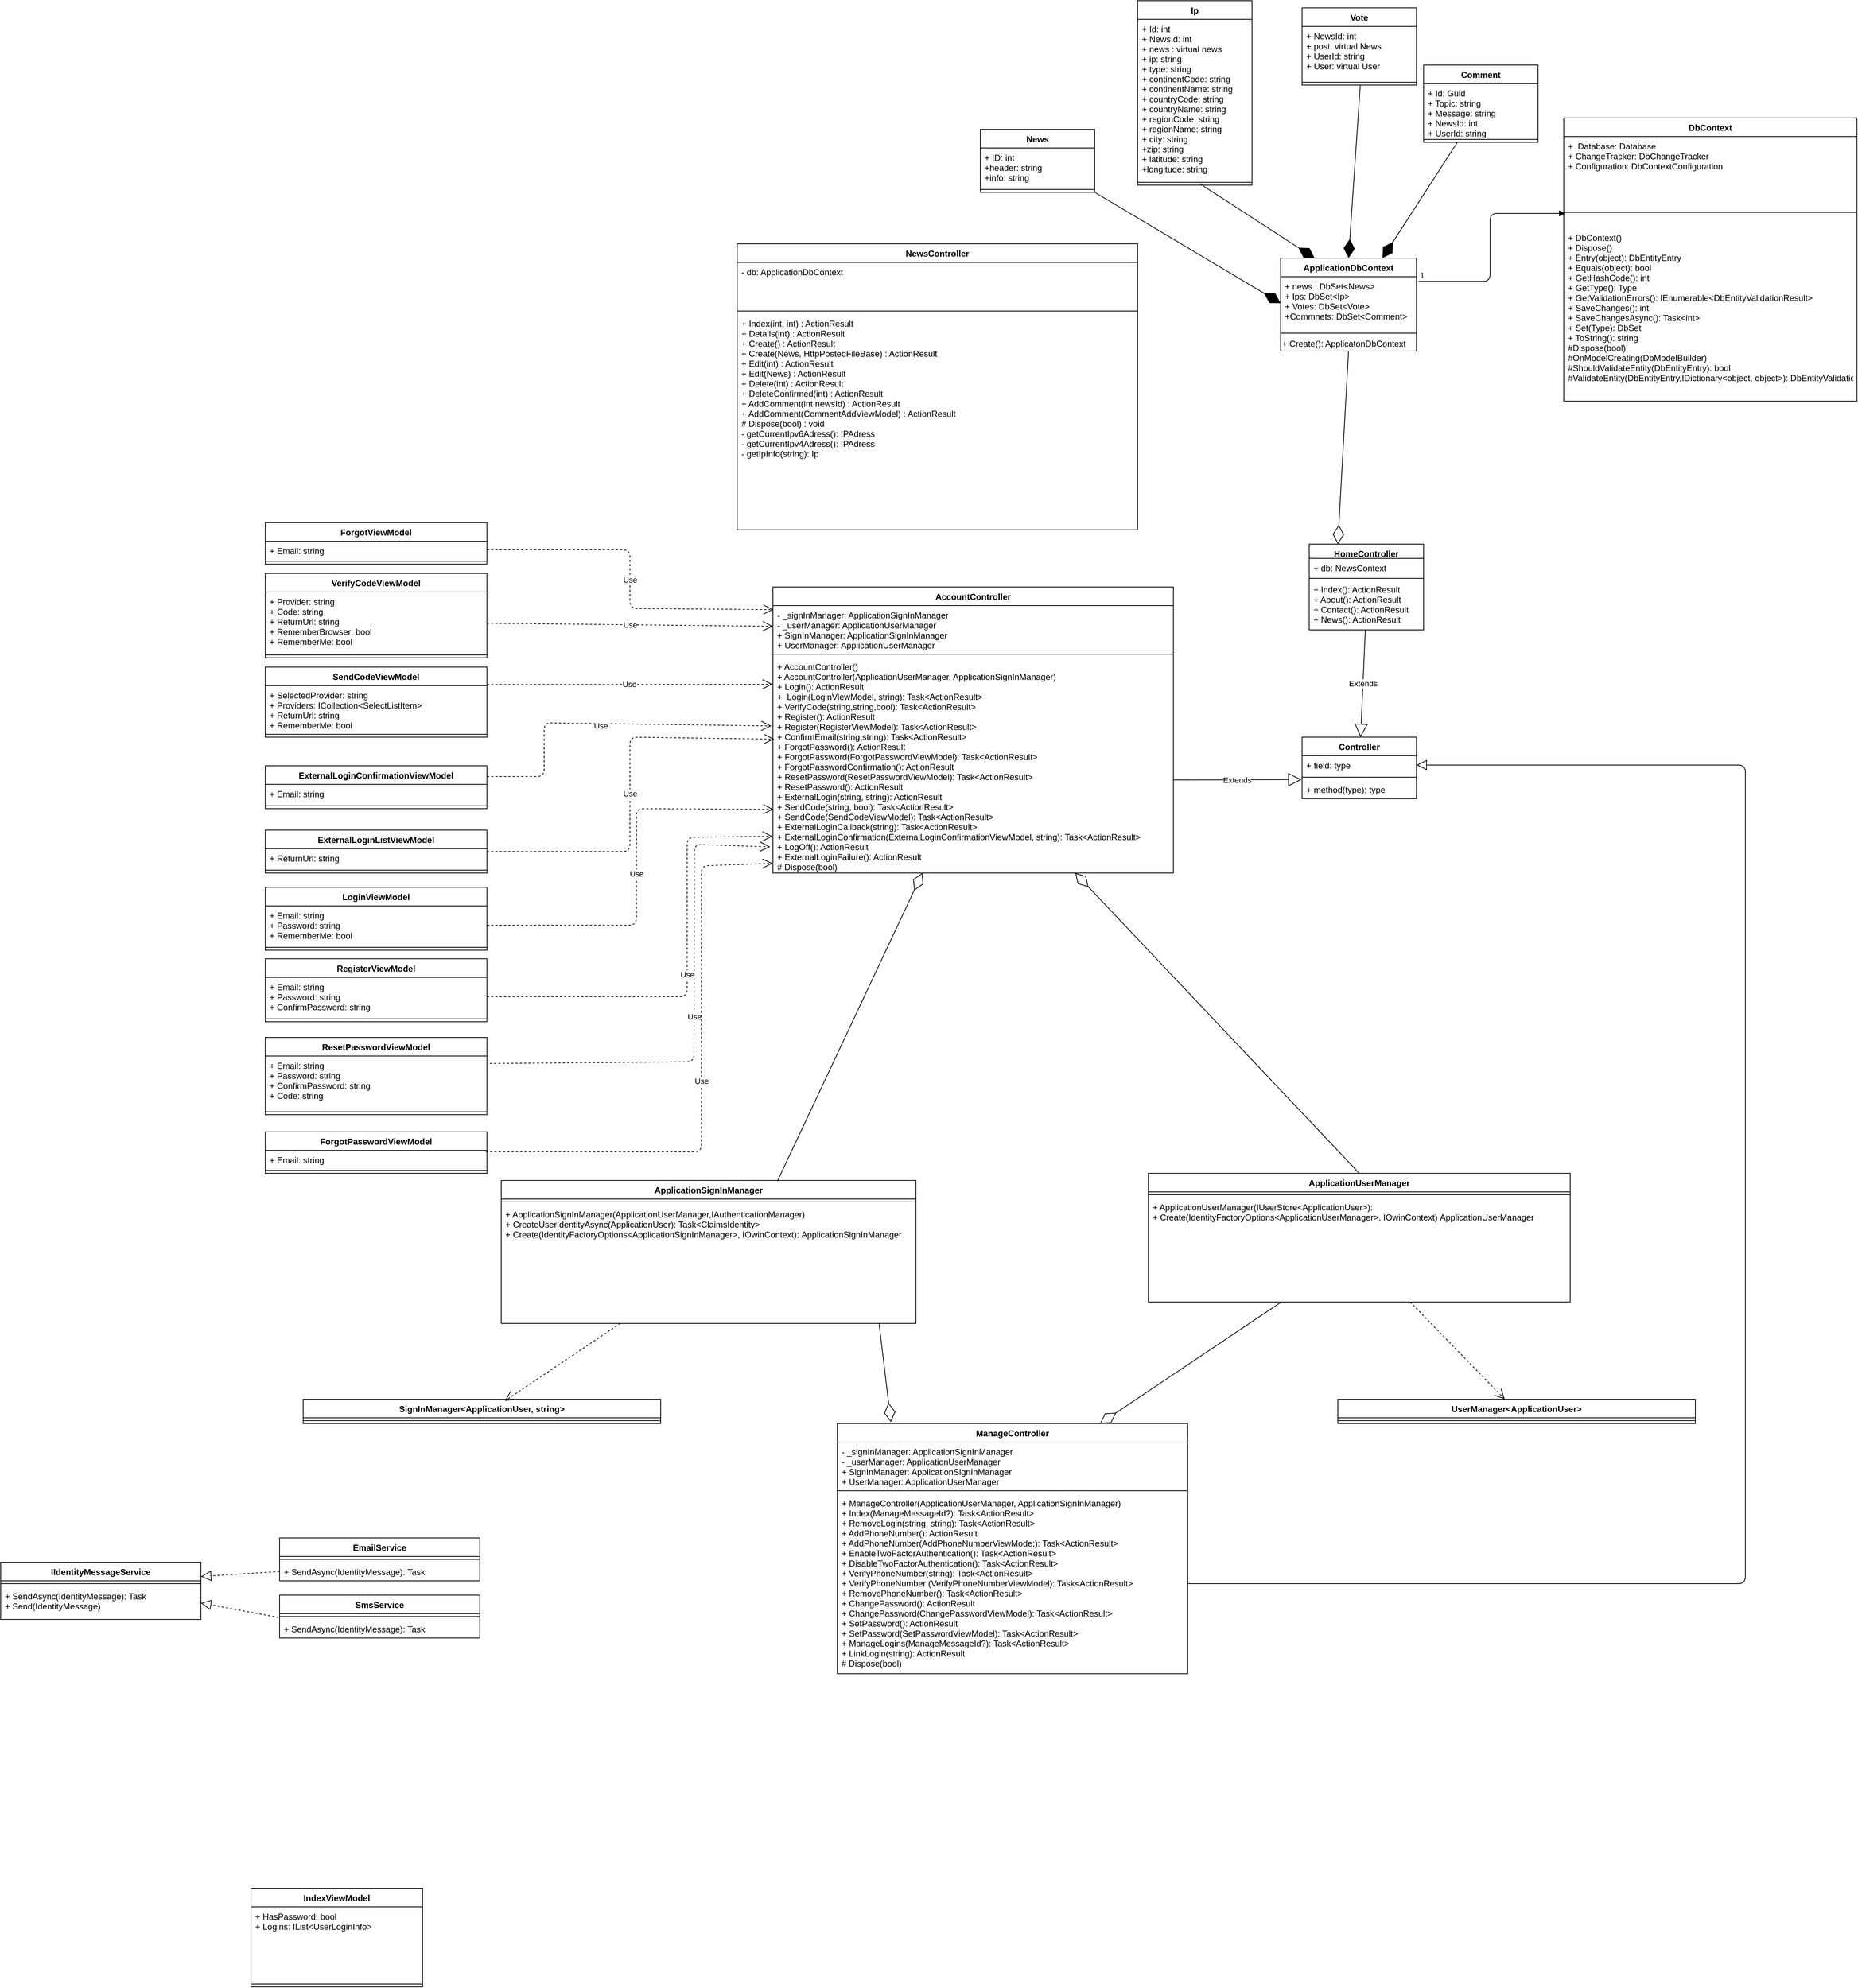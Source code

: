 <mxfile version="14.7.2" type="github" pages="2">
  <diagram id="Sbx0GXn4tXm3XvbkGRji" name="Page-1">
    <mxGraphModel dx="10181" dy="4487" grid="1" gridSize="10" guides="1" tooltips="1" connect="1" arrows="1" fold="1" page="1" pageScale="1" pageWidth="827" pageHeight="1169" math="0" shadow="0">
      <root>
        <mxCell id="0" />
        <mxCell id="1" parent="0" />
        <mxCell id="Md9Q1ksKVu-VzgbBf-Te-3" value="EmailService" style="swimlane;fontStyle=1;align=center;verticalAlign=top;childLayout=stackLayout;horizontal=1;startSize=26;horizontalStack=0;resizeParent=1;resizeParentMax=0;resizeLast=0;collapsible=1;marginBottom=0;" parent="1" vertex="1">
          <mxGeometry x="-1490" y="2420" width="280" height="60" as="geometry">
            <mxRectangle x="-693" y="10" width="110" height="26" as="alternateBounds" />
          </mxGeometry>
        </mxCell>
        <mxCell id="Md9Q1ksKVu-VzgbBf-Te-5" value="" style="line;strokeWidth=1;fillColor=none;align=left;verticalAlign=middle;spacingTop=-1;spacingLeft=3;spacingRight=3;rotatable=0;labelPosition=right;points=[];portConstraint=eastwest;" parent="Md9Q1ksKVu-VzgbBf-Te-3" vertex="1">
          <mxGeometry y="26" width="280" height="8" as="geometry" />
        </mxCell>
        <mxCell id="Md9Q1ksKVu-VzgbBf-Te-6" value="+ SendAsync(IdentityMessage): Task&#xa;" style="text;strokeColor=none;fillColor=none;align=left;verticalAlign=top;spacingLeft=4;spacingRight=4;overflow=hidden;rotatable=0;points=[[0,0.5],[1,0.5]];portConstraint=eastwest;" parent="Md9Q1ksKVu-VzgbBf-Te-3" vertex="1">
          <mxGeometry y="34" width="280" height="26" as="geometry" />
        </mxCell>
        <mxCell id="Md9Q1ksKVu-VzgbBf-Te-7" value="SmsService" style="swimlane;fontStyle=1;align=center;verticalAlign=top;childLayout=stackLayout;horizontal=1;startSize=26;horizontalStack=0;resizeParent=1;resizeParentMax=0;resizeLast=0;collapsible=1;marginBottom=0;" parent="1" vertex="1">
          <mxGeometry x="-1490" y="2500" width="280" height="60" as="geometry">
            <mxRectangle x="-693" y="90" width="100" height="26" as="alternateBounds" />
          </mxGeometry>
        </mxCell>
        <mxCell id="Md9Q1ksKVu-VzgbBf-Te-8" value="" style="line;strokeWidth=1;fillColor=none;align=left;verticalAlign=middle;spacingTop=-1;spacingLeft=3;spacingRight=3;rotatable=0;labelPosition=right;points=[];portConstraint=eastwest;" parent="Md9Q1ksKVu-VzgbBf-Te-7" vertex="1">
          <mxGeometry y="26" width="280" height="8" as="geometry" />
        </mxCell>
        <mxCell id="Md9Q1ksKVu-VzgbBf-Te-9" value="+ SendAsync(IdentityMessage): Task&#xa;" style="text;strokeColor=none;fillColor=none;align=left;verticalAlign=top;spacingLeft=4;spacingRight=4;overflow=hidden;rotatable=0;points=[[0,0.5],[1,0.5]];portConstraint=eastwest;" parent="Md9Q1ksKVu-VzgbBf-Te-7" vertex="1">
          <mxGeometry y="34" width="280" height="26" as="geometry" />
        </mxCell>
        <mxCell id="Md9Q1ksKVu-VzgbBf-Te-10" value="ApplicationUserManager" style="swimlane;fontStyle=1;align=center;verticalAlign=top;childLayout=stackLayout;horizontal=1;startSize=26;horizontalStack=0;resizeParent=1;resizeParentMax=0;resizeLast=0;collapsible=1;marginBottom=0;" parent="1" vertex="1">
          <mxGeometry x="-275" y="1910" width="590" height="180" as="geometry">
            <mxRectangle x="-820" y="180" width="170" height="26" as="alternateBounds" />
          </mxGeometry>
        </mxCell>
        <mxCell id="Md9Q1ksKVu-VzgbBf-Te-11" value="" style="line;strokeWidth=1;fillColor=none;align=left;verticalAlign=middle;spacingTop=-1;spacingLeft=3;spacingRight=3;rotatable=0;labelPosition=right;points=[];portConstraint=eastwest;" parent="Md9Q1ksKVu-VzgbBf-Te-10" vertex="1">
          <mxGeometry y="26" width="590" height="8" as="geometry" />
        </mxCell>
        <mxCell id="Md9Q1ksKVu-VzgbBf-Te-12" value="+ ApplicationUserManager(IUserStore&lt;ApplicationUser&gt;): &#xa;+ Create(IdentityFactoryOptions&lt;ApplicationUserManager&gt;, IOwinContext) ApplicationUserManager" style="text;strokeColor=none;fillColor=none;align=left;verticalAlign=top;spacingLeft=4;spacingRight=4;overflow=hidden;rotatable=0;points=[[0,0.5],[1,0.5]];portConstraint=eastwest;" parent="Md9Q1ksKVu-VzgbBf-Te-10" vertex="1">
          <mxGeometry y="34" width="590" height="146" as="geometry" />
        </mxCell>
        <mxCell id="Md9Q1ksKVu-VzgbBf-Te-14" value="ApplicationSignInManager" style="swimlane;fontStyle=1;align=center;verticalAlign=top;childLayout=stackLayout;horizontal=1;startSize=26;horizontalStack=0;resizeParent=1;resizeParentMax=0;resizeLast=0;collapsible=1;marginBottom=0;" parent="1" vertex="1">
          <mxGeometry x="-1180" y="1920" width="580" height="200" as="geometry">
            <mxRectangle x="-827" y="420" width="190" height="26" as="alternateBounds" />
          </mxGeometry>
        </mxCell>
        <mxCell id="Md9Q1ksKVu-VzgbBf-Te-16" value="" style="line;strokeWidth=1;fillColor=none;align=left;verticalAlign=middle;spacingTop=-1;spacingLeft=3;spacingRight=3;rotatable=0;labelPosition=right;points=[];portConstraint=eastwest;" parent="Md9Q1ksKVu-VzgbBf-Te-14" vertex="1">
          <mxGeometry y="26" width="580" height="8" as="geometry" />
        </mxCell>
        <mxCell id="Md9Q1ksKVu-VzgbBf-Te-17" value="+ ApplicationSignInManager(ApplicationUserManager,IAuthenticationManager)&#xa;+ CreateUserIdentityAsync(ApplicationUser): Task&lt;ClaimsIdentity&gt;&#xa;+ Create(IdentityFactoryOptions&lt;ApplicationSignInManager&gt;, IOwinContext): ApplicationSignInManager" style="text;strokeColor=none;fillColor=none;align=left;verticalAlign=top;spacingLeft=4;spacingRight=4;overflow=hidden;rotatable=0;points=[[0,0.5],[1,0.5]];portConstraint=eastwest;" parent="Md9Q1ksKVu-VzgbBf-Te-14" vertex="1">
          <mxGeometry y="34" width="580" height="166" as="geometry" />
        </mxCell>
        <mxCell id="Md9Q1ksKVu-VzgbBf-Te-21" value="IIdentityMessageService" style="swimlane;fontStyle=1;align=center;verticalAlign=top;childLayout=stackLayout;horizontal=1;startSize=26;horizontalStack=0;resizeParent=1;resizeParentMax=0;resizeLast=0;collapsible=1;marginBottom=0;" parent="1" vertex="1">
          <mxGeometry x="-1880" y="2454" width="280" height="80" as="geometry">
            <mxRectangle x="-330" y="50" width="170" height="26" as="alternateBounds" />
          </mxGeometry>
        </mxCell>
        <mxCell id="Md9Q1ksKVu-VzgbBf-Te-22" value="" style="line;strokeWidth=1;fillColor=none;align=left;verticalAlign=middle;spacingTop=-1;spacingLeft=3;spacingRight=3;rotatable=0;labelPosition=right;points=[];portConstraint=eastwest;" parent="Md9Q1ksKVu-VzgbBf-Te-21" vertex="1">
          <mxGeometry y="26" width="280" height="8" as="geometry" />
        </mxCell>
        <mxCell id="Md9Q1ksKVu-VzgbBf-Te-23" value="+ SendAsync(IdentityMessage): Task&#xa;+ Send(IdentityMessage)" style="text;strokeColor=none;fillColor=none;align=left;verticalAlign=top;spacingLeft=4;spacingRight=4;overflow=hidden;rotatable=0;points=[[0,0.5],[1,0.5]];portConstraint=eastwest;" parent="Md9Q1ksKVu-VzgbBf-Te-21" vertex="1">
          <mxGeometry y="34" width="280" height="46" as="geometry" />
        </mxCell>
        <mxCell id="Md9Q1ksKVu-VzgbBf-Te-26" value="" style="endArrow=block;dashed=1;endFill=0;endSize=12;html=1;entryX=1;entryY=0.25;entryDx=0;entryDy=0;exitX=0;exitY=0.5;exitDx=0;exitDy=0;" parent="1" source="Md9Q1ksKVu-VzgbBf-Te-6" target="Md9Q1ksKVu-VzgbBf-Te-21" edge="1">
          <mxGeometry width="160" relative="1" as="geometry">
            <mxPoint x="-1217" y="2470" as="sourcePoint" />
            <mxPoint x="-1057" y="2470" as="targetPoint" />
          </mxGeometry>
        </mxCell>
        <mxCell id="Md9Q1ksKVu-VzgbBf-Te-27" value="UserManager&lt;ApplicationUser&gt;" style="swimlane;fontStyle=1;align=center;verticalAlign=top;childLayout=stackLayout;horizontal=1;startSize=26;horizontalStack=0;resizeParent=1;resizeParentMax=0;resizeLast=0;collapsible=1;marginBottom=0;" parent="1" vertex="1">
          <mxGeometry x="-10" y="2226" width="500" height="34" as="geometry">
            <mxRectangle x="-80" y="320" width="210" height="26" as="alternateBounds" />
          </mxGeometry>
        </mxCell>
        <mxCell id="Md9Q1ksKVu-VzgbBf-Te-28" value="" style="line;strokeWidth=1;fillColor=none;align=left;verticalAlign=middle;spacingTop=-1;spacingLeft=3;spacingRight=3;rotatable=0;labelPosition=right;points=[];portConstraint=eastwest;" parent="Md9Q1ksKVu-VzgbBf-Te-27" vertex="1">
          <mxGeometry y="26" width="500" height="8" as="geometry" />
        </mxCell>
        <mxCell id="Md9Q1ksKVu-VzgbBf-Te-35" value="SignInManager&lt;ApplicationUser, string&gt;" style="swimlane;fontStyle=1;align=center;verticalAlign=top;childLayout=stackLayout;horizontal=1;startSize=26;horizontalStack=0;resizeParent=1;resizeParentMax=0;resizeLast=0;collapsible=1;marginBottom=0;" parent="1" vertex="1">
          <mxGeometry x="-1457" y="2226" width="500" height="34" as="geometry">
            <mxRectangle x="-80" y="420" width="280" height="26" as="alternateBounds" />
          </mxGeometry>
        </mxCell>
        <mxCell id="Md9Q1ksKVu-VzgbBf-Te-36" value="" style="line;strokeWidth=1;fillColor=none;align=left;verticalAlign=middle;spacingTop=-1;spacingLeft=3;spacingRight=3;rotatable=0;labelPosition=right;points=[];portConstraint=eastwest;" parent="Md9Q1ksKVu-VzgbBf-Te-35" vertex="1">
          <mxGeometry y="26" width="500" height="8" as="geometry" />
        </mxCell>
        <mxCell id="Md9Q1ksKVu-VzgbBf-Te-37" value="&lt;span style=&quot;color: rgba(0 , 0 , 0 , 0) ; font-family: monospace ; font-size: 0px ; background-color: rgb(248 , 249 , 250)&quot;&gt;%3CmxGraphModel%3E%3Croot%3E%3CmxCell%20id%3D%220%22%2F%3E%3CmxCell%20id%3D%221%22%20parent%3D%220%22%2F%3E%3CmxCell%20id%3D%222%22%20value%3D%22Use%22%20style%3D%22endArrow%3Dopen%3BendSize%3D12%3Bdashed%3D1%3Bhtml%3D1%3B%22%20edge%3D%221%22%20parent%3D%221%22%3E%3CmxGeometry%20width%3D%22160%22%20relative%3D%221%22%20as%3D%22geometry%22%3E%3CmxPoint%20x%3D%22-240%22%20y%3D%22350%22%20as%3D%22sourcePoint%22%2F%3E%3CmxPoint%20x%3D%22-80%22%20y%3D%22350%22%20as%3D%22targetPoint%22%2F%3E%3C%2FmxGeometry%3E%3C%2FmxCell%3E%3C%2Froot%3E%3C%2FmxGraphModel%3E&lt;/span&gt;" style="endArrow=open;endSize=12;dashed=1;html=1;entryX=0.564;entryY=0.071;entryDx=0;entryDy=0;entryPerimeter=0;" parent="1" source="Md9Q1ksKVu-VzgbBf-Te-17" target="Md9Q1ksKVu-VzgbBf-Te-35" edge="1">
          <mxGeometry width="160" relative="1" as="geometry">
            <mxPoint x="-247" y="430" as="sourcePoint" />
            <mxPoint x="-80" y="430" as="targetPoint" />
          </mxGeometry>
        </mxCell>
        <mxCell id="Md9Q1ksKVu-VzgbBf-Te-31" value="&lt;span style=&quot;color: rgba(0 , 0 , 0 , 0) ; font-family: monospace ; font-size: 0px ; background-color: rgb(248 , 249 , 250)&quot;&gt;%3CmxGraphModel%3E%3Croot%3E%3CmxCell%20id%3D%220%22%2F%3E%3CmxCell%20id%3D%221%22%20parent%3D%220%22%2F%3E%3CmxCell%20id%3D%222%22%20value%3D%22Use%22%20style%3D%22endArrow%3Dopen%3BendSize%3D12%3Bdashed%3D1%3Bhtml%3D1%3B%22%20edge%3D%221%22%20parent%3D%221%22%3E%3CmxGeometry%20width%3D%22160%22%20relative%3D%221%22%20as%3D%22geometry%22%3E%3CmxPoint%20x%3D%22-240%22%20y%3D%22350%22%20as%3D%22sourcePoint%22%2F%3E%3CmxPoint%20x%3D%22-80%22%20y%3D%22350%22%20as%3D%22targetPoint%22%2F%3E%3C%2FmxGeometry%3E%3C%2FmxCell%3E%3C%2Froot%3E%3C%2FmxGraphModel%3E&lt;/span&gt;" style="endArrow=open;endSize=12;dashed=1;html=1;" parent="1" source="Md9Q1ksKVu-VzgbBf-Te-12" target="Md9Q1ksKVu-VzgbBf-Te-27" edge="1">
          <mxGeometry width="160" relative="1" as="geometry">
            <mxPoint x="-240" y="350" as="sourcePoint" />
            <mxPoint x="-80" y="350" as="targetPoint" />
          </mxGeometry>
        </mxCell>
        <mxCell id="Md9Q1ksKVu-VzgbBf-Te-25" value="" style="endArrow=block;dashed=1;endFill=0;endSize=12;html=1;exitX=-0.005;exitY=-0.104;exitDx=0;exitDy=0;exitPerimeter=0;entryX=1;entryY=0.5;entryDx=0;entryDy=0;" parent="1" source="Md9Q1ksKVu-VzgbBf-Te-9" target="Md9Q1ksKVu-VzgbBf-Te-23" edge="1">
          <mxGeometry width="160" relative="1" as="geometry">
            <mxPoint x="-1217" y="2530" as="sourcePoint" />
            <mxPoint x="-1137" y="2489" as="targetPoint" />
            <Array as="points" />
          </mxGeometry>
        </mxCell>
        <mxCell id="Md9Q1ksKVu-VzgbBf-Te-38" value="News" style="swimlane;fontStyle=1;align=center;verticalAlign=top;childLayout=stackLayout;horizontal=1;startSize=26;horizontalStack=0;resizeParent=1;resizeParentMax=0;resizeLast=0;collapsible=1;marginBottom=0;fontColor=none;" parent="1" vertex="1">
          <mxGeometry x="-510" y="450" width="160" height="88" as="geometry" />
        </mxCell>
        <mxCell id="Md9Q1ksKVu-VzgbBf-Te-39" value="+ ID: int&#xa;+header: string&#xa;+info: string" style="text;strokeColor=none;fillColor=none;align=left;verticalAlign=top;spacingLeft=4;spacingRight=4;overflow=hidden;rotatable=0;points=[[0,0.5],[1,0.5]];portConstraint=eastwest;" parent="Md9Q1ksKVu-VzgbBf-Te-38" vertex="1">
          <mxGeometry y="26" width="160" height="54" as="geometry" />
        </mxCell>
        <mxCell id="Md9Q1ksKVu-VzgbBf-Te-40" value="" style="line;strokeWidth=1;fillColor=none;align=left;verticalAlign=middle;spacingTop=-1;spacingLeft=3;spacingRight=3;rotatable=0;labelPosition=right;points=[];portConstraint=eastwest;" parent="Md9Q1ksKVu-VzgbBf-Te-38" vertex="1">
          <mxGeometry y="80" width="160" height="8" as="geometry" />
        </mxCell>
        <mxCell id="Md9Q1ksKVu-VzgbBf-Te-42" value="ApplicationDbContext" style="swimlane;fontStyle=1;align=center;verticalAlign=top;childLayout=stackLayout;horizontal=1;startSize=26;horizontalStack=0;resizeParent=1;resizeParentMax=0;resizeLast=0;collapsible=1;marginBottom=0;fontColor=none;" parent="1" vertex="1">
          <mxGeometry x="-90" y="630" width="190" height="130" as="geometry" />
        </mxCell>
        <mxCell id="Md9Q1ksKVu-VzgbBf-Te-43" value="+ news : DbSet&lt;News&gt;&#xa;+ Ips: DbSet&lt;Ip&gt;&#xa;+ Votes: DbSet&lt;Vote&gt;&#xa;+Commnets: DbSet&lt;Comment&gt;" style="text;strokeColor=none;fillColor=none;align=left;verticalAlign=top;spacingLeft=4;spacingRight=4;overflow=hidden;rotatable=0;points=[[0,0.5],[1,0.5]];portConstraint=eastwest;" parent="Md9Q1ksKVu-VzgbBf-Te-42" vertex="1">
          <mxGeometry y="26" width="190" height="74" as="geometry" />
        </mxCell>
        <mxCell id="Md9Q1ksKVu-VzgbBf-Te-44" value="" style="line;strokeWidth=1;fillColor=none;align=left;verticalAlign=middle;spacingTop=-1;spacingLeft=3;spacingRight=3;rotatable=0;labelPosition=right;points=[];portConstraint=eastwest;" parent="Md9Q1ksKVu-VzgbBf-Te-42" vertex="1">
          <mxGeometry y="100" width="190" height="10" as="geometry" />
        </mxCell>
        <mxCell id="k3ARDO67ovUFVfZm8U0g-8" value="+ Create(): ApplicatonDbContext" style="text;html=1;align=left;verticalAlign=middle;resizable=0;points=[];autosize=1;strokeColor=none;" vertex="1" parent="Md9Q1ksKVu-VzgbBf-Te-42">
          <mxGeometry y="110" width="190" height="20" as="geometry" />
        </mxCell>
        <mxCell id="Md9Q1ksKVu-VzgbBf-Te-46" value="DbContext" style="swimlane;fontStyle=1;align=center;verticalAlign=top;childLayout=stackLayout;horizontal=1;startSize=26;horizontalStack=0;resizeParent=1;resizeParentMax=0;resizeLast=0;collapsible=1;marginBottom=0;fontColor=none;" parent="1" vertex="1">
          <mxGeometry x="306" y="434" width="410" height="396" as="geometry" />
        </mxCell>
        <mxCell id="Md9Q1ksKVu-VzgbBf-Te-47" value="+  Database: Database&#xa;+ ChangeTracker: DbChangeTracker&#xa;+ Configuration: DbContextConfiguration&#xa;" style="text;strokeColor=none;fillColor=none;align=left;verticalAlign=top;spacingLeft=4;spacingRight=4;overflow=hidden;rotatable=0;points=[[0,0.5],[1,0.5]];portConstraint=eastwest;" parent="Md9Q1ksKVu-VzgbBf-Te-46" vertex="1">
          <mxGeometry y="26" width="410" height="84" as="geometry" />
        </mxCell>
        <mxCell id="Md9Q1ksKVu-VzgbBf-Te-48" value="" style="line;strokeWidth=1;fillColor=none;align=left;verticalAlign=middle;spacingTop=-1;spacingLeft=3;spacingRight=3;rotatable=0;labelPosition=right;points=[];portConstraint=eastwest;" parent="Md9Q1ksKVu-VzgbBf-Te-46" vertex="1">
          <mxGeometry y="110" width="410" height="44" as="geometry" />
        </mxCell>
        <mxCell id="Md9Q1ksKVu-VzgbBf-Te-49" value="+ DbContext()&#xa;+ Dispose()&#xa;+ Entry(object): DbEntityEntry&#xa;+ Equals(object): bool&#xa;+ GetHashCode(): int&#xa;+ GetType(): Type&#xa;+ GetValidationErrors(): IEnumerable&lt;DbEntityValidationResult&gt;&#xa;+ SaveChanges(): int&#xa;+ SaveChangesAsync(): Task&lt;int&gt;&#xa;+ Set(Type): DbSet&#xa;+ ToString(): string&#xa;#Dispose(bool)&#xa;#OnModelCreating(DbModelBuilder)&#xa;#ShouldValidateEntity(DbEntityEntry): bool&#xa;#ValidateEntity(DbEntityEntry,IDictionary&lt;object, object&gt;): DbEntityValidationResult" style="text;strokeColor=none;fillColor=none;align=left;verticalAlign=top;spacingLeft=4;spacingRight=4;overflow=hidden;rotatable=0;points=[[0,0.5],[1,0.5]];portConstraint=eastwest;" parent="Md9Q1ksKVu-VzgbBf-Te-46" vertex="1">
          <mxGeometry y="154" width="410" height="242" as="geometry" />
        </mxCell>
        <mxCell id="Md9Q1ksKVu-VzgbBf-Te-51" value="" style="endArrow=diamondThin;endFill=1;endSize=24;html=1;strokeColor=#000000;fontColor=none;exitX=1;exitY=1;exitDx=0;exitDy=0;entryX=0;entryY=0.5;entryDx=0;entryDy=0;" parent="1" source="Md9Q1ksKVu-VzgbBf-Te-38" target="Md9Q1ksKVu-VzgbBf-Te-43" edge="1">
          <mxGeometry width="160" relative="1" as="geometry">
            <mxPoint x="-256.24" y="675.94" as="sourcePoint" />
            <mxPoint x="-534" y="547" as="targetPoint" />
          </mxGeometry>
        </mxCell>
        <mxCell id="Md9Q1ksKVu-VzgbBf-Te-52" value="&lt;br&gt;" style="endArrow=block;endFill=1;html=1;edgeStyle=orthogonalEdgeStyle;align=left;verticalAlign=top;strokeColor=#000000;fontColor=none;entryX=0.005;entryY=0.533;entryDx=0;entryDy=0;entryPerimeter=0;exitX=1.015;exitY=0.088;exitDx=0;exitDy=0;exitPerimeter=0;" parent="1" source="Md9Q1ksKVu-VzgbBf-Te-43" target="Md9Q1ksKVu-VzgbBf-Te-48" edge="1">
          <mxGeometry x="-0.268" y="43" relative="1" as="geometry">
            <mxPoint x="-414" y="547" as="sourcePoint" />
            <mxPoint x="-254" y="547" as="targetPoint" />
            <mxPoint x="1" as="offset" />
          </mxGeometry>
        </mxCell>
        <mxCell id="Md9Q1ksKVu-VzgbBf-Te-53" value="1" style="edgeLabel;resizable=0;html=1;align=left;verticalAlign=bottom;" parent="Md9Q1ksKVu-VzgbBf-Te-52" connectable="0" vertex="1">
          <mxGeometry x="-1" relative="1" as="geometry" />
        </mxCell>
        <mxCell id="pVynjSqwM0Nfen8HJApY-1" value="HomeController" style="swimlane;fontStyle=1;align=center;verticalAlign=top;childLayout=stackLayout;horizontal=1;startSize=20;horizontalStack=0;resizeParent=1;resizeParentMax=0;resizeLast=0;collapsible=1;marginBottom=0;" parent="1" vertex="1">
          <mxGeometry x="-50" y="1030" width="160" height="120" as="geometry" />
        </mxCell>
        <mxCell id="pVynjSqwM0Nfen8HJApY-2" value="+ db: NewsContext" style="text;strokeColor=none;fillColor=none;align=left;verticalAlign=top;spacingLeft=4;spacingRight=4;overflow=hidden;rotatable=0;points=[[0,0.5],[1,0.5]];portConstraint=eastwest;" parent="pVynjSqwM0Nfen8HJApY-1" vertex="1">
          <mxGeometry y="20" width="160" height="26" as="geometry" />
        </mxCell>
        <mxCell id="pVynjSqwM0Nfen8HJApY-3" value="" style="line;strokeWidth=1;fillColor=none;align=left;verticalAlign=middle;spacingTop=-1;spacingLeft=3;spacingRight=3;rotatable=0;labelPosition=right;points=[];portConstraint=eastwest;" parent="pVynjSqwM0Nfen8HJApY-1" vertex="1">
          <mxGeometry y="46" width="160" height="4" as="geometry" />
        </mxCell>
        <mxCell id="pVynjSqwM0Nfen8HJApY-4" value="+ Index(): ActionResult&#xa;+ About(): ActionResult&#xa;+ Contact(): ActionResult&#xa;+ News(): ActionResult" style="text;strokeColor=none;fillColor=none;align=left;verticalAlign=top;spacingLeft=4;spacingRight=4;overflow=hidden;rotatable=0;points=[[0,0.5],[1,0.5]];portConstraint=eastwest;" parent="pVynjSqwM0Nfen8HJApY-1" vertex="1">
          <mxGeometry y="50" width="160" height="70" as="geometry" />
        </mxCell>
        <mxCell id="pVynjSqwM0Nfen8HJApY-5" value="AccountController" style="swimlane;fontStyle=1;align=center;verticalAlign=top;childLayout=stackLayout;horizontal=1;startSize=26;horizontalStack=0;resizeParent=1;resizeParentMax=0;resizeLast=0;collapsible=1;marginBottom=0;" parent="1" vertex="1">
          <mxGeometry x="-800" y="1090" width="560" height="400" as="geometry" />
        </mxCell>
        <mxCell id="pVynjSqwM0Nfen8HJApY-6" value="- _signInManager: ApplicationSignInManager&#xa;- _userManager: ApplicationUserManager&#xa;+ SignInManager: ApplicationSignInManager&#xa;+ UserManager: ApplicationUserManager" style="text;strokeColor=none;fillColor=none;align=left;verticalAlign=top;spacingLeft=4;spacingRight=4;overflow=hidden;rotatable=0;points=[[0,0.5],[1,0.5]];portConstraint=eastwest;" parent="pVynjSqwM0Nfen8HJApY-5" vertex="1">
          <mxGeometry y="26" width="560" height="64" as="geometry" />
        </mxCell>
        <mxCell id="pVynjSqwM0Nfen8HJApY-7" value="" style="line;strokeWidth=1;fillColor=none;align=left;verticalAlign=middle;spacingTop=-1;spacingLeft=3;spacingRight=3;rotatable=0;labelPosition=right;points=[];portConstraint=eastwest;" parent="pVynjSqwM0Nfen8HJApY-5" vertex="1">
          <mxGeometry y="90" width="560" height="8" as="geometry" />
        </mxCell>
        <mxCell id="pVynjSqwM0Nfen8HJApY-8" value="+ AccountController()&#xa;+ AccountController(ApplicationUserManager, ApplicationSignInManager)&#xa;+ Login(): ActionResult&#xa;+  Login(LoginViewModel, string): Task&lt;ActionResult&gt;&#xa;+ VerifyCode(string,string,bool): Task&lt;ActionResult&gt;&#xa;+ Register(): ActionResult&#xa;+ Register(RegisterViewModel): Task&lt;ActionResult&gt;&#xa;+ ConfirmEmail(string,string): Task&lt;ActionResult&gt;&#xa;+ ForgotPassword(): ActionResult&#xa;+ ForgotPassword(ForgotPasswordViewModel): Task&lt;ActionResult&gt;&#xa;+ ForgotPasswordConfirmation(): ActionResult&#xa;+ ResetPassword(ResetPasswordViewModel): Task&lt;ActionResult&gt;&#xa;+ ResetPassword(): ActionResult&#xa;+ ExternalLogin(string, string): ActionResult&#xa;+ SendCode(string, bool): Task&lt;ActionResult&gt;&#xa;+ SendCode(SendCodeViewModel): Task&lt;ActionResult&gt;&#xa;+ ExternalLoginCallback(string): Task&lt;ActionResult&gt;&#xa;+ ExternalLoginConfirmation(ExternalLoginConfirmationViewModel, string): Task&lt;ActionResult&gt;&#xa;+ LogOff(): ActionResult&#xa;+ ExternalLoginFailure(): ActionResult&#xa;# Dispose(bool)" style="text;strokeColor=none;fillColor=none;align=left;verticalAlign=top;spacingLeft=4;spacingRight=4;overflow=hidden;rotatable=0;points=[[0,0.5],[1,0.5]];portConstraint=eastwest;" parent="pVynjSqwM0Nfen8HJApY-5" vertex="1">
          <mxGeometry y="98" width="560" height="302" as="geometry" />
        </mxCell>
        <mxCell id="pVynjSqwM0Nfen8HJApY-9" value="ManageController" style="swimlane;fontStyle=1;align=center;verticalAlign=top;childLayout=stackLayout;horizontal=1;startSize=26;horizontalStack=0;resizeParent=1;resizeParentMax=0;resizeLast=0;collapsible=1;marginBottom=0;" parent="1" vertex="1">
          <mxGeometry x="-710" y="2260" width="490" height="350" as="geometry" />
        </mxCell>
        <mxCell id="pVynjSqwM0Nfen8HJApY-10" value="- _signInManager: ApplicationSignInManager&#xa;- _userManager: ApplicationUserManager&#xa;+ SignInManager: ApplicationSignInManager&#xa;+ UserManager: ApplicationUserManager" style="text;strokeColor=none;fillColor=none;align=left;verticalAlign=top;spacingLeft=4;spacingRight=4;overflow=hidden;rotatable=0;points=[[0,0.5],[1,0.5]];portConstraint=eastwest;" parent="pVynjSqwM0Nfen8HJApY-9" vertex="1">
          <mxGeometry y="26" width="490" height="64" as="geometry" />
        </mxCell>
        <mxCell id="pVynjSqwM0Nfen8HJApY-11" value="" style="line;strokeWidth=1;fillColor=none;align=left;verticalAlign=middle;spacingTop=-1;spacingLeft=3;spacingRight=3;rotatable=0;labelPosition=right;points=[];portConstraint=eastwest;" parent="pVynjSqwM0Nfen8HJApY-9" vertex="1">
          <mxGeometry y="90" width="490" height="8" as="geometry" />
        </mxCell>
        <mxCell id="pVynjSqwM0Nfen8HJApY-12" value="+ ManageController(ApplicationUserManager, ApplicationSignInManager)&#xa;+ Index(ManageMessageId?): Task&lt;ActionResult&gt;&#xa;+ RemoveLogin(string, string): Task&lt;ActionResult&gt;&#xa;+ AddPhoneNumber(): ActionResult&#xa;+ AddPhoneNumber(AddPhoneNumberViewMode;): Task&lt;ActionResult&gt;&#xa;+ EnableTwoFactorAuthentication(): Task&lt;ActionResult&gt;&#xa;+ DisableTwoFactorAuthentication(): Task&lt;ActionResult&gt;&#xa;+ VerifyPhoneNumber(string): Task&lt;ActionResult&gt;&#xa;+ VerifyPhoneNumber (VerifyPhoneNumberViewModel): Task&lt;ActionResult&gt;&#xa;+ RemovePhoneNumber(): Task&lt;ActionResult&gt;&#xa;+ ChangePassword(): ActionResult&#xa;+ ChangePassword(ChangePasswordViewModel): Task&lt;ActionResult&gt;&#xa;+ SetPassword(): ActionResult&#xa;+ SetPassword(SetPasswordViewModel): Task&lt;ActionResult&gt;&#xa;+ ManageLogins(ManageMessageId?): Task&lt;ActionResult&gt;&#xa;+ LinkLogin(string): ActionResult&#xa;# Dispose(bool)&#xa;" style="text;strokeColor=none;fillColor=none;align=left;verticalAlign=top;spacingLeft=4;spacingRight=4;overflow=hidden;rotatable=0;points=[[0,0.5],[1,0.5]];portConstraint=eastwest;" parent="pVynjSqwM0Nfen8HJApY-9" vertex="1">
          <mxGeometry y="98" width="490" height="252" as="geometry" />
        </mxCell>
        <mxCell id="8OlmYxYKlDtIvl2QsDU7-5" value="Controller&#xa;" style="swimlane;fontStyle=1;align=center;verticalAlign=top;childLayout=stackLayout;horizontal=1;startSize=26;horizontalStack=0;resizeParent=1;resizeParentMax=0;resizeLast=0;collapsible=1;marginBottom=0;" parent="1" vertex="1">
          <mxGeometry x="-60" y="1300" width="160" height="86" as="geometry" />
        </mxCell>
        <mxCell id="8OlmYxYKlDtIvl2QsDU7-6" value="+ field: type" style="text;strokeColor=none;fillColor=none;align=left;verticalAlign=top;spacingLeft=4;spacingRight=4;overflow=hidden;rotatable=0;points=[[0,0.5],[1,0.5]];portConstraint=eastwest;" parent="8OlmYxYKlDtIvl2QsDU7-5" vertex="1">
          <mxGeometry y="26" width="160" height="26" as="geometry" />
        </mxCell>
        <mxCell id="8OlmYxYKlDtIvl2QsDU7-7" value="" style="line;strokeWidth=1;fillColor=none;align=left;verticalAlign=middle;spacingTop=-1;spacingLeft=3;spacingRight=3;rotatable=0;labelPosition=right;points=[];portConstraint=eastwest;" parent="8OlmYxYKlDtIvl2QsDU7-5" vertex="1">
          <mxGeometry y="52" width="160" height="8" as="geometry" />
        </mxCell>
        <mxCell id="8OlmYxYKlDtIvl2QsDU7-8" value="+ method(type): type" style="text;strokeColor=none;fillColor=none;align=left;verticalAlign=top;spacingLeft=4;spacingRight=4;overflow=hidden;rotatable=0;points=[[0,0.5],[1,0.5]];portConstraint=eastwest;" parent="8OlmYxYKlDtIvl2QsDU7-5" vertex="1">
          <mxGeometry y="60" width="160" height="26" as="geometry" />
        </mxCell>
        <mxCell id="8OlmYxYKlDtIvl2QsDU7-9" value="" style="endArrow=diamondThin;endFill=0;endSize=24;html=1;entryX=0.153;entryY=-0.006;entryDx=0;entryDy=0;entryPerimeter=0;exitX=0.911;exitY=0.998;exitDx=0;exitDy=0;exitPerimeter=0;" parent="1" source="Md9Q1ksKVu-VzgbBf-Te-17" target="pVynjSqwM0Nfen8HJApY-9" edge="1">
          <mxGeometry width="160" relative="1" as="geometry">
            <mxPoint x="-630" y="1880" as="sourcePoint" />
            <mxPoint x="-470" y="1880" as="targetPoint" />
          </mxGeometry>
        </mxCell>
        <mxCell id="8OlmYxYKlDtIvl2QsDU7-10" value="" style="endArrow=diamondThin;endFill=0;endSize=24;html=1;entryX=0.75;entryY=0;entryDx=0;entryDy=0;" parent="1" source="Md9Q1ksKVu-VzgbBf-Te-12" target="pVynjSqwM0Nfen8HJApY-9" edge="1">
          <mxGeometry width="160" relative="1" as="geometry">
            <mxPoint x="-370.0" y="1844.768" as="sourcePoint" />
            <mxPoint x="-363.41" y="1920" as="targetPoint" />
          </mxGeometry>
        </mxCell>
        <mxCell id="8OlmYxYKlDtIvl2QsDU7-11" value="" style="endArrow=diamondThin;endFill=0;endSize=24;html=1;exitX=0.666;exitY=0.005;exitDx=0;exitDy=0;exitPerimeter=0;" parent="1" source="Md9Q1ksKVu-VzgbBf-Te-14" target="pVynjSqwM0Nfen8HJApY-8" edge="1">
          <mxGeometry width="160" relative="1" as="geometry">
            <mxPoint x="-641.734" y="1540" as="sourcePoint" />
            <mxPoint x="-760" y="1627.0" as="targetPoint" />
          </mxGeometry>
        </mxCell>
        <mxCell id="8OlmYxYKlDtIvl2QsDU7-12" value="" style="endArrow=diamondThin;endFill=0;endSize=24;html=1;exitX=0.5;exitY=0;exitDx=0;exitDy=0;" parent="1" source="Md9Q1ksKVu-VzgbBf-Te-10" target="pVynjSqwM0Nfen8HJApY-8" edge="1">
          <mxGeometry width="160" relative="1" as="geometry">
            <mxPoint x="-360.0" y="1684" as="sourcePoint" />
            <mxPoint x="-212.285" y="1520" as="targetPoint" />
          </mxGeometry>
        </mxCell>
        <mxCell id="8OlmYxYKlDtIvl2QsDU7-15" value="" style="endArrow=block;dashed=0;endFill=0;endSize=12;html=1;entryX=1;entryY=0.5;entryDx=0;entryDy=0;exitX=1;exitY=0.5;exitDx=0;exitDy=0;" parent="1" source="pVynjSqwM0Nfen8HJApY-12" target="8OlmYxYKlDtIvl2QsDU7-6" edge="1">
          <mxGeometry width="160" relative="1" as="geometry">
            <mxPoint x="23.5" y="1480" as="sourcePoint" />
            <mxPoint x="16.5" y="1628" as="targetPoint" />
            <Array as="points">
              <mxPoint x="560" y="2484" />
              <mxPoint x="560" y="1339" />
            </Array>
          </mxGeometry>
        </mxCell>
        <mxCell id="8OlmYxYKlDtIvl2QsDU7-16" value="ExternalLoginConfirmationViewModel" style="swimlane;fontStyle=1;align=center;verticalAlign=top;childLayout=stackLayout;horizontal=1;startSize=26;horizontalStack=0;resizeParent=1;resizeParentMax=0;resizeLast=0;collapsible=1;marginBottom=0;" parent="1" vertex="1">
          <mxGeometry x="-1510" y="1340" width="310" height="60" as="geometry" />
        </mxCell>
        <mxCell id="8OlmYxYKlDtIvl2QsDU7-17" value="+ Email: string" style="text;strokeColor=none;fillColor=none;align=left;verticalAlign=top;spacingLeft=4;spacingRight=4;overflow=hidden;rotatable=0;points=[[0,0.5],[1,0.5]];portConstraint=eastwest;" parent="8OlmYxYKlDtIvl2QsDU7-16" vertex="1">
          <mxGeometry y="26" width="310" height="26" as="geometry" />
        </mxCell>
        <mxCell id="8OlmYxYKlDtIvl2QsDU7-18" value="" style="line;strokeWidth=1;fillColor=none;align=left;verticalAlign=middle;spacingTop=-1;spacingLeft=3;spacingRight=3;rotatable=0;labelPosition=right;points=[];portConstraint=eastwest;" parent="8OlmYxYKlDtIvl2QsDU7-16" vertex="1">
          <mxGeometry y="52" width="310" height="8" as="geometry" />
        </mxCell>
        <mxCell id="8OlmYxYKlDtIvl2QsDU7-20" value="ExternalLoginListViewModel" style="swimlane;fontStyle=1;align=center;verticalAlign=top;childLayout=stackLayout;horizontal=1;startSize=26;horizontalStack=0;resizeParent=1;resizeParentMax=0;resizeLast=0;collapsible=1;marginBottom=0;" parent="1" vertex="1">
          <mxGeometry x="-1510" y="1430" width="310" height="60" as="geometry" />
        </mxCell>
        <mxCell id="8OlmYxYKlDtIvl2QsDU7-21" value="+ ReturnUrl: string" style="text;strokeColor=none;fillColor=none;align=left;verticalAlign=top;spacingLeft=4;spacingRight=4;overflow=hidden;rotatable=0;points=[[0,0.5],[1,0.5]];portConstraint=eastwest;" parent="8OlmYxYKlDtIvl2QsDU7-20" vertex="1">
          <mxGeometry y="26" width="310" height="26" as="geometry" />
        </mxCell>
        <mxCell id="8OlmYxYKlDtIvl2QsDU7-22" value="" style="line;strokeWidth=1;fillColor=none;align=left;verticalAlign=middle;spacingTop=-1;spacingLeft=3;spacingRight=3;rotatable=0;labelPosition=right;points=[];portConstraint=eastwest;" parent="8OlmYxYKlDtIvl2QsDU7-20" vertex="1">
          <mxGeometry y="52" width="310" height="8" as="geometry" />
        </mxCell>
        <mxCell id="8OlmYxYKlDtIvl2QsDU7-23" value="Use" style="endArrow=open;endSize=12;dashed=1;html=1;exitX=1;exitY=0.25;exitDx=0;exitDy=0;entryX=-0.004;entryY=0.319;entryDx=0;entryDy=0;entryPerimeter=0;" parent="1" source="8OlmYxYKlDtIvl2QsDU7-16" target="pVynjSqwM0Nfen8HJApY-8" edge="1">
          <mxGeometry x="-0.01" y="-3" width="160" relative="1" as="geometry">
            <mxPoint x="-1200" y="1370" as="sourcePoint" />
            <mxPoint x="-800" y="1271" as="targetPoint" />
            <Array as="points">
              <mxPoint x="-1120" y="1355" />
              <mxPoint x="-1120" y="1280" />
            </Array>
            <mxPoint as="offset" />
          </mxGeometry>
        </mxCell>
        <mxCell id="8OlmYxYKlDtIvl2QsDU7-24" value="Use" style="endArrow=open;endSize=12;dashed=1;html=1;exitX=1;exitY=0.5;exitDx=0;exitDy=0;entryX=0.003;entryY=0.38;entryDx=0;entryDy=0;entryPerimeter=0;" parent="1" source="8OlmYxYKlDtIvl2QsDU7-20" target="pVynjSqwM0Nfen8HJApY-8" edge="1">
          <mxGeometry width="160" relative="1" as="geometry">
            <mxPoint x="-1200" y="1442.48" as="sourcePoint" />
            <mxPoint x="-800" y="1297.526" as="targetPoint" />
            <Array as="points">
              <mxPoint x="-1000" y="1460" />
              <mxPoint x="-1000" y="1300" />
            </Array>
          </mxGeometry>
        </mxCell>
        <mxCell id="8OlmYxYKlDtIvl2QsDU7-25" value="SendCodeViewModel" style="swimlane;fontStyle=1;align=center;verticalAlign=top;childLayout=stackLayout;horizontal=1;startSize=26;horizontalStack=0;resizeParent=1;resizeParentMax=0;resizeLast=0;collapsible=1;marginBottom=0;" parent="1" vertex="1">
          <mxGeometry x="-1510" y="1202" width="310" height="98" as="geometry" />
        </mxCell>
        <mxCell id="8OlmYxYKlDtIvl2QsDU7-26" value="+ SelectedProvider: string&#xa;+ Providers: ICollection&lt;SelectListItem&gt;&#xa;+ ReturnUrl: string&#xa;+ RememberMe: bool" style="text;strokeColor=none;fillColor=none;align=left;verticalAlign=top;spacingLeft=4;spacingRight=4;overflow=hidden;rotatable=0;points=[[0,0.5],[1,0.5]];portConstraint=eastwest;" parent="8OlmYxYKlDtIvl2QsDU7-25" vertex="1">
          <mxGeometry y="26" width="310" height="64" as="geometry" />
        </mxCell>
        <mxCell id="8OlmYxYKlDtIvl2QsDU7-27" value="" style="line;strokeWidth=1;fillColor=none;align=left;verticalAlign=middle;spacingTop=-1;spacingLeft=3;spacingRight=3;rotatable=0;labelPosition=right;points=[];portConstraint=eastwest;" parent="8OlmYxYKlDtIvl2QsDU7-25" vertex="1">
          <mxGeometry y="90" width="310" height="8" as="geometry" />
        </mxCell>
        <mxCell id="8OlmYxYKlDtIvl2QsDU7-28" value="VerifyCodeViewModel" style="swimlane;fontStyle=1;align=center;verticalAlign=top;childLayout=stackLayout;horizontal=1;startSize=26;horizontalStack=0;resizeParent=1;resizeParentMax=0;resizeLast=0;collapsible=1;marginBottom=0;" parent="1" vertex="1">
          <mxGeometry x="-1510" y="1071" width="310" height="118" as="geometry" />
        </mxCell>
        <mxCell id="8OlmYxYKlDtIvl2QsDU7-29" value="+ Provider: string&#xa;+ Code: string&#xa;+ ReturnUrl: string&#xa;+ RememberBrowser: bool&#xa;+ RememberMe: bool" style="text;strokeColor=none;fillColor=none;align=left;verticalAlign=top;spacingLeft=4;spacingRight=4;overflow=hidden;rotatable=0;points=[[0,0.5],[1,0.5]];portConstraint=eastwest;" parent="8OlmYxYKlDtIvl2QsDU7-28" vertex="1">
          <mxGeometry y="26" width="310" height="84" as="geometry" />
        </mxCell>
        <mxCell id="8OlmYxYKlDtIvl2QsDU7-30" value="" style="line;strokeWidth=1;fillColor=none;align=left;verticalAlign=middle;spacingTop=-1;spacingLeft=3;spacingRight=3;rotatable=0;labelPosition=right;points=[];portConstraint=eastwest;" parent="8OlmYxYKlDtIvl2QsDU7-28" vertex="1">
          <mxGeometry y="110" width="310" height="8" as="geometry" />
        </mxCell>
        <mxCell id="8OlmYxYKlDtIvl2QsDU7-31" value="ForgotViewModel" style="swimlane;fontStyle=1;align=center;verticalAlign=top;childLayout=stackLayout;horizontal=1;startSize=26;horizontalStack=0;resizeParent=1;resizeParentMax=0;resizeLast=0;collapsible=1;marginBottom=0;" parent="1" vertex="1">
          <mxGeometry x="-1510" y="1000" width="310" height="58" as="geometry" />
        </mxCell>
        <mxCell id="8OlmYxYKlDtIvl2QsDU7-32" value="+ Email: string" style="text;strokeColor=none;fillColor=none;align=left;verticalAlign=top;spacingLeft=4;spacingRight=4;overflow=hidden;rotatable=0;points=[[0,0.5],[1,0.5]];portConstraint=eastwest;" parent="8OlmYxYKlDtIvl2QsDU7-31" vertex="1">
          <mxGeometry y="26" width="310" height="24" as="geometry" />
        </mxCell>
        <mxCell id="8OlmYxYKlDtIvl2QsDU7-33" value="" style="line;strokeWidth=1;fillColor=none;align=left;verticalAlign=middle;spacingTop=-1;spacingLeft=3;spacingRight=3;rotatable=0;labelPosition=right;points=[];portConstraint=eastwest;" parent="8OlmYxYKlDtIvl2QsDU7-31" vertex="1">
          <mxGeometry y="50" width="310" height="8" as="geometry" />
        </mxCell>
        <mxCell id="8OlmYxYKlDtIvl2QsDU7-34" value="LoginViewModel" style="swimlane;fontStyle=1;align=center;verticalAlign=top;childLayout=stackLayout;horizontal=1;startSize=26;horizontalStack=0;resizeParent=1;resizeParentMax=0;resizeLast=0;collapsible=1;marginBottom=0;" parent="1" vertex="1">
          <mxGeometry x="-1510" y="1510" width="310" height="88" as="geometry" />
        </mxCell>
        <mxCell id="8OlmYxYKlDtIvl2QsDU7-35" value="+ Email: string&#xa;+ Password: string&#xa;+ RememberMe: bool" style="text;strokeColor=none;fillColor=none;align=left;verticalAlign=top;spacingLeft=4;spacingRight=4;overflow=hidden;rotatable=0;points=[[0,0.5],[1,0.5]];portConstraint=eastwest;" parent="8OlmYxYKlDtIvl2QsDU7-34" vertex="1">
          <mxGeometry y="26" width="310" height="54" as="geometry" />
        </mxCell>
        <mxCell id="8OlmYxYKlDtIvl2QsDU7-36" value="" style="line;strokeWidth=1;fillColor=none;align=left;verticalAlign=middle;spacingTop=-1;spacingLeft=3;spacingRight=3;rotatable=0;labelPosition=right;points=[];portConstraint=eastwest;" parent="8OlmYxYKlDtIvl2QsDU7-34" vertex="1">
          <mxGeometry y="80" width="310" height="8" as="geometry" />
        </mxCell>
        <mxCell id="8OlmYxYKlDtIvl2QsDU7-37" value="RegisterViewModel" style="swimlane;fontStyle=1;align=center;verticalAlign=top;childLayout=stackLayout;horizontal=1;startSize=26;horizontalStack=0;resizeParent=1;resizeParentMax=0;resizeLast=0;collapsible=1;marginBottom=0;" parent="1" vertex="1">
          <mxGeometry x="-1510" y="1610" width="310" height="88" as="geometry" />
        </mxCell>
        <mxCell id="8OlmYxYKlDtIvl2QsDU7-38" value="+ Email: string&#xa;+ Password: string&#xa;+ ConfirmPassword: string" style="text;strokeColor=none;fillColor=none;align=left;verticalAlign=top;spacingLeft=4;spacingRight=4;overflow=hidden;rotatable=0;points=[[0,0.5],[1,0.5]];portConstraint=eastwest;" parent="8OlmYxYKlDtIvl2QsDU7-37" vertex="1">
          <mxGeometry y="26" width="310" height="54" as="geometry" />
        </mxCell>
        <mxCell id="8OlmYxYKlDtIvl2QsDU7-39" value="" style="line;strokeWidth=1;fillColor=none;align=left;verticalAlign=middle;spacingTop=-1;spacingLeft=3;spacingRight=3;rotatable=0;labelPosition=right;points=[];portConstraint=eastwest;" parent="8OlmYxYKlDtIvl2QsDU7-37" vertex="1">
          <mxGeometry y="80" width="310" height="8" as="geometry" />
        </mxCell>
        <mxCell id="8OlmYxYKlDtIvl2QsDU7-41" value="ResetPasswordViewModel" style="swimlane;fontStyle=1;align=center;verticalAlign=top;childLayout=stackLayout;horizontal=1;startSize=26;horizontalStack=0;resizeParent=1;resizeParentMax=0;resizeLast=0;collapsible=1;marginBottom=0;" parent="1" vertex="1">
          <mxGeometry x="-1510" y="1720" width="310" height="108" as="geometry" />
        </mxCell>
        <mxCell id="8OlmYxYKlDtIvl2QsDU7-42" value="+ Email: string&#xa;+ Password: string&#xa;+ ConfirmPassword: string&#xa;+ Code: string" style="text;strokeColor=none;fillColor=none;align=left;verticalAlign=top;spacingLeft=4;spacingRight=4;overflow=hidden;rotatable=0;points=[[0,0.5],[1,0.5]];portConstraint=eastwest;" parent="8OlmYxYKlDtIvl2QsDU7-41" vertex="1">
          <mxGeometry y="26" width="310" height="74" as="geometry" />
        </mxCell>
        <mxCell id="8OlmYxYKlDtIvl2QsDU7-43" value="" style="line;strokeWidth=1;fillColor=none;align=left;verticalAlign=middle;spacingTop=-1;spacingLeft=3;spacingRight=3;rotatable=0;labelPosition=right;points=[];portConstraint=eastwest;" parent="8OlmYxYKlDtIvl2QsDU7-41" vertex="1">
          <mxGeometry y="100" width="310" height="8" as="geometry" />
        </mxCell>
        <mxCell id="8OlmYxYKlDtIvl2QsDU7-44" value="ForgotPasswordViewModel" style="swimlane;fontStyle=1;align=center;verticalAlign=top;childLayout=stackLayout;horizontal=1;startSize=26;horizontalStack=0;resizeParent=1;resizeParentMax=0;resizeLast=0;collapsible=1;marginBottom=0;" parent="1" vertex="1">
          <mxGeometry x="-1510" y="1852" width="310" height="58" as="geometry" />
        </mxCell>
        <mxCell id="8OlmYxYKlDtIvl2QsDU7-45" value="+ Email: string" style="text;strokeColor=none;fillColor=none;align=left;verticalAlign=top;spacingLeft=4;spacingRight=4;overflow=hidden;rotatable=0;points=[[0,0.5],[1,0.5]];portConstraint=eastwest;" parent="8OlmYxYKlDtIvl2QsDU7-44" vertex="1">
          <mxGeometry y="26" width="310" height="24" as="geometry" />
        </mxCell>
        <mxCell id="8OlmYxYKlDtIvl2QsDU7-46" value="" style="line;strokeWidth=1;fillColor=none;align=left;verticalAlign=middle;spacingTop=-1;spacingLeft=3;spacingRight=3;rotatable=0;labelPosition=right;points=[];portConstraint=eastwest;" parent="8OlmYxYKlDtIvl2QsDU7-44" vertex="1">
          <mxGeometry y="50" width="310" height="8" as="geometry" />
        </mxCell>
        <mxCell id="8OlmYxYKlDtIvl2QsDU7-47" value="Use" style="endArrow=open;endSize=12;dashed=1;html=1;exitX=1;exitY=0.25;exitDx=0;exitDy=0;entryX=-0.001;entryY=0.126;entryDx=0;entryDy=0;entryPerimeter=0;" parent="1" source="8OlmYxYKlDtIvl2QsDU7-25" target="pVynjSqwM0Nfen8HJApY-8" edge="1">
          <mxGeometry width="160" relative="1" as="geometry">
            <mxPoint x="-1228" y="1270.83" as="sourcePoint" />
            <mxPoint x="-827.44" y="1100" as="targetPoint" />
          </mxGeometry>
        </mxCell>
        <mxCell id="8OlmYxYKlDtIvl2QsDU7-48" value="Use" style="endArrow=open;endSize=12;dashed=1;html=1;" parent="1" source="8OlmYxYKlDtIvl2QsDU7-29" target="pVynjSqwM0Nfen8HJApY-6" edge="1">
          <mxGeometry width="160" relative="1" as="geometry">
            <mxPoint x="-1199" y="1129" as="sourcePoint" />
            <mxPoint x="-800" y="1129.282" as="targetPoint" />
          </mxGeometry>
        </mxCell>
        <mxCell id="8OlmYxYKlDtIvl2QsDU7-49" value="Use" style="endArrow=open;endSize=12;dashed=1;html=1;entryX=0.001;entryY=0.089;entryDx=0;entryDy=0;entryPerimeter=0;exitX=1;exitY=0.5;exitDx=0;exitDy=0;" parent="1" source="8OlmYxYKlDtIvl2QsDU7-32" target="pVynjSqwM0Nfen8HJApY-6" edge="1">
          <mxGeometry width="160" relative="1" as="geometry">
            <mxPoint x="-1220" y="1050.001" as="sourcePoint" />
            <mxPoint x="-820" y="1054.312" as="targetPoint" />
            <Array as="points">
              <mxPoint x="-1000" y="1038" />
              <mxPoint x="-1000" y="1120" />
            </Array>
          </mxGeometry>
        </mxCell>
        <mxCell id="8OlmYxYKlDtIvl2QsDU7-50" value="Use" style="endArrow=open;endSize=12;dashed=1;html=1;exitX=1;exitY=0.5;exitDx=0;exitDy=0;entryX=0.001;entryY=0.705;entryDx=0;entryDy=0;entryPerimeter=0;" parent="1" source="8OlmYxYKlDtIvl2QsDU7-35" target="pVynjSqwM0Nfen8HJApY-8" edge="1">
          <mxGeometry width="160" relative="1" as="geometry">
            <mxPoint x="-1190.84" y="1560" as="sourcePoint" />
            <mxPoint x="-789.16" y="1402.76" as="targetPoint" />
            <Array as="points">
              <mxPoint x="-991" y="1563" />
              <mxPoint x="-990.84" y="1400" />
            </Array>
          </mxGeometry>
        </mxCell>
        <mxCell id="8OlmYxYKlDtIvl2QsDU7-53" value="Use" style="endArrow=open;endSize=12;dashed=1;html=1;exitX=1;exitY=0.5;exitDx=0;exitDy=0;entryX=-0.001;entryY=0.83;entryDx=0;entryDy=0;entryPerimeter=0;" parent="1" source="8OlmYxYKlDtIvl2QsDU7-38" target="pVynjSqwM0Nfen8HJApY-8" edge="1">
          <mxGeometry width="160" relative="1" as="geometry">
            <mxPoint x="-1160" y="1650" as="sourcePoint" />
            <mxPoint x="-799" y="1480" as="targetPoint" />
            <Array as="points">
              <mxPoint x="-920" y="1663" />
              <mxPoint x="-920" y="1440" />
            </Array>
          </mxGeometry>
        </mxCell>
        <mxCell id="8OlmYxYKlDtIvl2QsDU7-54" value="Use" style="endArrow=open;endSize=12;dashed=1;html=1;exitX=1.013;exitY=0.141;exitDx=0;exitDy=0;exitPerimeter=0;entryX=-0.007;entryY=0.879;entryDx=0;entryDy=0;entryPerimeter=0;" parent="1" source="8OlmYxYKlDtIvl2QsDU7-42" target="pVynjSqwM0Nfen8HJApY-8" edge="1">
          <mxGeometry width="160" relative="1" as="geometry">
            <mxPoint x="-1190.5" y="1754" as="sourcePoint" />
            <mxPoint x="-810" y="1479" as="targetPoint" />
            <Array as="points">
              <mxPoint x="-910.5" y="1754" />
              <mxPoint x="-910" y="1450" />
            </Array>
          </mxGeometry>
        </mxCell>
        <mxCell id="8OlmYxYKlDtIvl2QsDU7-55" value="Use" style="endArrow=open;endSize=12;dashed=1;html=1;exitX=0.995;exitY=0.077;exitDx=0;exitDy=0;exitPerimeter=0;entryX=-0.001;entryY=0.955;entryDx=0;entryDy=0;entryPerimeter=0;" parent="1" source="8OlmYxYKlDtIvl2QsDU7-45" target="pVynjSqwM0Nfen8HJApY-8" edge="1">
          <mxGeometry width="160" relative="1" as="geometry">
            <mxPoint x="-1186.02" y="1866.434" as="sourcePoint" />
            <mxPoint x="-793.97" y="1563.458" as="targetPoint" />
            <Array as="points">
              <mxPoint x="-900" y="1880" />
              <mxPoint x="-900" y="1480" />
            </Array>
          </mxGeometry>
        </mxCell>
        <mxCell id="8OlmYxYKlDtIvl2QsDU7-61" value="" style="endArrow=diamondThin;endFill=0;endSize=24;html=1;exitX=0.5;exitY=1;exitDx=0;exitDy=0;entryX=0.25;entryY=0;entryDx=0;entryDy=0;" parent="1" source="Md9Q1ksKVu-VzgbBf-Te-42" target="pVynjSqwM0Nfen8HJApY-1" edge="1">
          <mxGeometry width="160" relative="1" as="geometry">
            <mxPoint x="-30" y="900" as="sourcePoint" />
            <mxPoint x="130" y="900" as="targetPoint" />
          </mxGeometry>
        </mxCell>
        <mxCell id="8OlmYxYKlDtIvl2QsDU7-62" value="Extends" style="endArrow=block;endSize=16;endFill=0;html=1;" parent="1" source="pVynjSqwM0Nfen8HJApY-4" target="8OlmYxYKlDtIvl2QsDU7-5" edge="1">
          <mxGeometry width="160" relative="1" as="geometry">
            <mxPoint x="20" y="1220" as="sourcePoint" />
            <mxPoint x="180" y="1220" as="targetPoint" />
          </mxGeometry>
        </mxCell>
        <mxCell id="8OlmYxYKlDtIvl2QsDU7-64" value="Extends" style="endArrow=block;endSize=16;endFill=0;html=1;exitX=0.999;exitY=0.569;exitDx=0;exitDy=0;exitPerimeter=0;entryX=-0.005;entryY=-0.024;entryDx=0;entryDy=0;entryPerimeter=0;" parent="1" source="pVynjSqwM0Nfen8HJApY-8" target="8OlmYxYKlDtIvl2QsDU7-8" edge="1">
          <mxGeometry width="160" relative="1" as="geometry">
            <mxPoint x="-133.425" y="1202" as="sourcePoint" />
            <mxPoint x="-140.004" y="1352" as="targetPoint" />
          </mxGeometry>
        </mxCell>
        <mxCell id="8OlmYxYKlDtIvl2QsDU7-66" value="IndexViewModel" style="swimlane;fontStyle=1;align=center;verticalAlign=top;childLayout=stackLayout;horizontal=1;startSize=26;horizontalStack=0;resizeParent=1;resizeParentMax=0;resizeLast=0;collapsible=1;marginBottom=0;" parent="1" vertex="1">
          <mxGeometry x="-1530" y="2910" width="240" height="138" as="geometry" />
        </mxCell>
        <mxCell id="8OlmYxYKlDtIvl2QsDU7-67" value="+ HasPassword: bool&#xa;+ Logins: IList&lt;UserLoginInfo&gt;" style="text;strokeColor=none;fillColor=none;align=left;verticalAlign=top;spacingLeft=4;spacingRight=4;overflow=hidden;rotatable=0;points=[[0,0.5],[1,0.5]];portConstraint=eastwest;" parent="8OlmYxYKlDtIvl2QsDU7-66" vertex="1">
          <mxGeometry y="26" width="240" height="104" as="geometry" />
        </mxCell>
        <mxCell id="8OlmYxYKlDtIvl2QsDU7-68" value="" style="line;strokeWidth=1;fillColor=none;align=left;verticalAlign=middle;spacingTop=-1;spacingLeft=3;spacingRight=3;rotatable=0;labelPosition=right;points=[];portConstraint=eastwest;" parent="8OlmYxYKlDtIvl2QsDU7-66" vertex="1">
          <mxGeometry y="130" width="240" height="8" as="geometry" />
        </mxCell>
        <mxCell id="k3ARDO67ovUFVfZm8U0g-1" value="Ip" style="swimlane;fontStyle=1;align=center;verticalAlign=top;childLayout=stackLayout;horizontal=1;startSize=26;horizontalStack=0;resizeParent=1;resizeParentMax=0;resizeLast=0;collapsible=1;marginBottom=0;fontColor=none;" vertex="1" parent="1">
          <mxGeometry x="-290" y="270" width="160" height="258" as="geometry" />
        </mxCell>
        <mxCell id="k3ARDO67ovUFVfZm8U0g-2" value="+ Id: int&#xa;+ NewsId: int&#xa;+ news : virtual news&#xa;+ ip: string&#xa;+ type: string&#xa;+ continentCode: string&#xa;+ continentName: string&#xa;+ countryCode: string&#xa;+ countryName: string&#xa;+ regionCode: string&#xa;+ regionName: string&#xa;+ city: string&#xa;+zip: string&#xa;+ latitude: string&#xa;+longitude: string" style="text;strokeColor=none;fillColor=none;align=left;verticalAlign=top;spacingLeft=4;spacingRight=4;overflow=hidden;rotatable=0;points=[[0,0.5],[1,0.5]];portConstraint=eastwest;" vertex="1" parent="k3ARDO67ovUFVfZm8U0g-1">
          <mxGeometry y="26" width="160" height="224" as="geometry" />
        </mxCell>
        <mxCell id="k3ARDO67ovUFVfZm8U0g-3" value="" style="line;strokeWidth=1;fillColor=none;align=left;verticalAlign=middle;spacingTop=-1;spacingLeft=3;spacingRight=3;rotatable=0;labelPosition=right;points=[];portConstraint=eastwest;" vertex="1" parent="k3ARDO67ovUFVfZm8U0g-1">
          <mxGeometry y="250" width="160" height="8" as="geometry" />
        </mxCell>
        <mxCell id="k3ARDO67ovUFVfZm8U0g-9" value="Vote" style="swimlane;fontStyle=1;align=center;verticalAlign=top;childLayout=stackLayout;horizontal=1;startSize=26;horizontalStack=0;resizeParent=1;resizeParentMax=0;resizeLast=0;collapsible=1;marginBottom=0;fontColor=none;" vertex="1" parent="1">
          <mxGeometry x="-60" y="280" width="160" height="108" as="geometry" />
        </mxCell>
        <mxCell id="k3ARDO67ovUFVfZm8U0g-10" value="+ NewsId: int&#xa;+ post: virtual News&#xa;+ UserId: string&#xa;+ User: virtual User" style="text;strokeColor=none;fillColor=none;align=left;verticalAlign=top;spacingLeft=4;spacingRight=4;overflow=hidden;rotatable=0;points=[[0,0.5],[1,0.5]];portConstraint=eastwest;" vertex="1" parent="k3ARDO67ovUFVfZm8U0g-9">
          <mxGeometry y="26" width="160" height="74" as="geometry" />
        </mxCell>
        <mxCell id="k3ARDO67ovUFVfZm8U0g-11" value="" style="line;strokeWidth=1;fillColor=none;align=left;verticalAlign=middle;spacingTop=-1;spacingLeft=3;spacingRight=3;rotatable=0;labelPosition=right;points=[];portConstraint=eastwest;" vertex="1" parent="k3ARDO67ovUFVfZm8U0g-9">
          <mxGeometry y="100" width="160" height="8" as="geometry" />
        </mxCell>
        <mxCell id="k3ARDO67ovUFVfZm8U0g-12" value="" style="endArrow=diamondThin;endFill=1;endSize=24;html=1;strokeColor=#000000;fontColor=none;exitX=0.549;exitY=0.808;exitDx=0;exitDy=0;exitPerimeter=0;entryX=0.25;entryY=0;entryDx=0;entryDy=0;" edge="1" parent="1" source="k3ARDO67ovUFVfZm8U0g-3" target="Md9Q1ksKVu-VzgbBf-Te-42">
          <mxGeometry width="160" relative="1" as="geometry">
            <mxPoint x="-246.24" y="685.94" as="sourcePoint" />
            <mxPoint x="-80" y="703" as="targetPoint" />
          </mxGeometry>
        </mxCell>
        <mxCell id="k3ARDO67ovUFVfZm8U0g-13" value="" style="endArrow=diamondThin;endFill=1;endSize=24;html=1;strokeColor=#000000;fontColor=none;exitX=0.509;exitY=0.986;exitDx=0;exitDy=0;exitPerimeter=0;entryX=0.5;entryY=0;entryDx=0;entryDy=0;" edge="1" parent="1" source="k3ARDO67ovUFVfZm8U0g-11" target="Md9Q1ksKVu-VzgbBf-Te-42">
          <mxGeometry width="160" relative="1" as="geometry">
            <mxPoint x="-192.16" y="536.464" as="sourcePoint" />
            <mxPoint x="-32.5" y="640.0" as="targetPoint" />
          </mxGeometry>
        </mxCell>
        <mxCell id="k3ARDO67ovUFVfZm8U0g-14" value="Comment" style="swimlane;fontStyle=1;align=center;verticalAlign=top;childLayout=stackLayout;horizontal=1;startSize=26;horizontalStack=0;resizeParent=1;resizeParentMax=0;resizeLast=0;collapsible=1;marginBottom=0;fontColor=none;" vertex="1" parent="1">
          <mxGeometry x="110" y="360" width="160" height="108" as="geometry" />
        </mxCell>
        <mxCell id="k3ARDO67ovUFVfZm8U0g-15" value="+ Id: Guid&#xa;+ Topic: string&#xa;+ Message: string&#xa;+ NewsId: int&#xa;+ UserId: string" style="text;strokeColor=none;fillColor=none;align=left;verticalAlign=top;spacingLeft=4;spacingRight=4;overflow=hidden;rotatable=0;points=[[0,0.5],[1,0.5]];portConstraint=eastwest;" vertex="1" parent="k3ARDO67ovUFVfZm8U0g-14">
          <mxGeometry y="26" width="160" height="74" as="geometry" />
        </mxCell>
        <mxCell id="k3ARDO67ovUFVfZm8U0g-16" value="" style="line;strokeWidth=1;fillColor=none;align=left;verticalAlign=middle;spacingTop=-1;spacingLeft=3;spacingRight=3;rotatable=0;labelPosition=right;points=[];portConstraint=eastwest;" vertex="1" parent="k3ARDO67ovUFVfZm8U0g-14">
          <mxGeometry y="100" width="160" height="8" as="geometry" />
        </mxCell>
        <mxCell id="k3ARDO67ovUFVfZm8U0g-17" value="" style="endArrow=diamondThin;endFill=1;endSize=24;html=1;strokeColor=#000000;fontColor=none;exitX=0.295;exitY=1.006;exitDx=0;exitDy=0;exitPerimeter=0;entryX=0.75;entryY=0;entryDx=0;entryDy=0;" edge="1" parent="1" source="k3ARDO67ovUFVfZm8U0g-16" target="Md9Q1ksKVu-VzgbBf-Te-42">
          <mxGeometry width="160" relative="1" as="geometry">
            <mxPoint x="31.44" y="397.888" as="sourcePoint" />
            <mxPoint x="15" y="640.0" as="targetPoint" />
          </mxGeometry>
        </mxCell>
        <mxCell id="k3ARDO67ovUFVfZm8U0g-18" value="NewsController" style="swimlane;fontStyle=1;align=center;verticalAlign=top;childLayout=stackLayout;horizontal=1;startSize=26;horizontalStack=0;resizeParent=1;resizeParentMax=0;resizeLast=0;collapsible=1;marginBottom=0;" vertex="1" parent="1">
          <mxGeometry x="-850" y="610" width="560" height="400" as="geometry" />
        </mxCell>
        <mxCell id="k3ARDO67ovUFVfZm8U0g-19" value="- db: ApplicationDbContext" style="text;strokeColor=none;fillColor=none;align=left;verticalAlign=top;spacingLeft=4;spacingRight=4;overflow=hidden;rotatable=0;points=[[0,0.5],[1,0.5]];portConstraint=eastwest;" vertex="1" parent="k3ARDO67ovUFVfZm8U0g-18">
          <mxGeometry y="26" width="560" height="64" as="geometry" />
        </mxCell>
        <mxCell id="k3ARDO67ovUFVfZm8U0g-20" value="" style="line;strokeWidth=1;fillColor=none;align=left;verticalAlign=middle;spacingTop=-1;spacingLeft=3;spacingRight=3;rotatable=0;labelPosition=right;points=[];portConstraint=eastwest;" vertex="1" parent="k3ARDO67ovUFVfZm8U0g-18">
          <mxGeometry y="90" width="560" height="8" as="geometry" />
        </mxCell>
        <mxCell id="k3ARDO67ovUFVfZm8U0g-21" value="+ Index(int, int) : ActionResult&#xa;+ Details(int) : ActionResult&#xa;+ Create() : ActionResult&#xa;+ Create(News, HttpPostedFileBase) : ActionResult&#xa;+ Edit(int) : ActionResult&#xa;+ Edit(News) : ActionResult&#xa;+ Delete(int) : ActionResult&#xa;+ DeleteConfirmed(int) : ActionResult&#xa;+ AddComment(int newsId) : ActionResult&#xa;+ AddComment(CommentAddViewModel) : ActionResult&#xa;# Dispose(bool) : void&#xa;- getCurrentIpv6Adress(): IPAdress&#xa;- getCurrentIpv4Adress(): IPAdress&#xa;- getIpInfo(string): Ip&#xa;&#xa;" style="text;strokeColor=none;fillColor=none;align=left;verticalAlign=top;spacingLeft=4;spacingRight=4;overflow=hidden;rotatable=0;points=[[0,0.5],[1,0.5]];portConstraint=eastwest;" vertex="1" parent="k3ARDO67ovUFVfZm8U0g-18">
          <mxGeometry y="98" width="560" height="302" as="geometry" />
        </mxCell>
      </root>
    </mxGraphModel>
  </diagram>
  <diagram id="FGwBvLhfHvxTMDojNFyQ" name="Page-2">
    <mxGraphModel dx="3304" dy="961" grid="1" gridSize="10" guides="1" tooltips="1" connect="1" arrows="1" fold="1" page="1" pageScale="1" pageWidth="827" pageHeight="1169" math="0" shadow="0">
      <root>
        <mxCell id="QNPVLVjYgKMp7FIbbfVm-0" />
        <mxCell id="QNPVLVjYgKMp7FIbbfVm-1" parent="QNPVLVjYgKMp7FIbbfVm-0" />
        <mxCell id="QNPVLVjYgKMp7FIbbfVm-2" value="EmailService" style="swimlane;fontStyle=1;align=center;verticalAlign=top;childLayout=stackLayout;horizontal=1;startSize=26;horizontalStack=0;resizeParent=1;resizeParentMax=0;resizeLast=0;collapsible=1;marginBottom=0;" vertex="1" parent="QNPVLVjYgKMp7FIbbfVm-1">
          <mxGeometry x="540" y="830" width="280" height="60" as="geometry">
            <mxRectangle x="-693" y="10" width="110" height="26" as="alternateBounds" />
          </mxGeometry>
        </mxCell>
        <mxCell id="QNPVLVjYgKMp7FIbbfVm-3" value="" style="line;strokeWidth=1;fillColor=none;align=left;verticalAlign=middle;spacingTop=-1;spacingLeft=3;spacingRight=3;rotatable=0;labelPosition=right;points=[];portConstraint=eastwest;" vertex="1" parent="QNPVLVjYgKMp7FIbbfVm-2">
          <mxGeometry y="26" width="280" height="8" as="geometry" />
        </mxCell>
        <mxCell id="QNPVLVjYgKMp7FIbbfVm-4" value="+ SendAsync(IdentityMessage): Task&#xa;" style="text;strokeColor=none;fillColor=none;align=left;verticalAlign=top;spacingLeft=4;spacingRight=4;overflow=hidden;rotatable=0;points=[[0,0.5],[1,0.5]];portConstraint=eastwest;" vertex="1" parent="QNPVLVjYgKMp7FIbbfVm-2">
          <mxGeometry y="34" width="280" height="26" as="geometry" />
        </mxCell>
        <mxCell id="QNPVLVjYgKMp7FIbbfVm-5" value="SmsService" style="swimlane;fontStyle=1;align=center;verticalAlign=top;childLayout=stackLayout;horizontal=1;startSize=26;horizontalStack=0;resizeParent=1;resizeParentMax=0;resizeLast=0;collapsible=1;marginBottom=0;" vertex="1" parent="QNPVLVjYgKMp7FIbbfVm-1">
          <mxGeometry x="540" y="910" width="280" height="60" as="geometry">
            <mxRectangle x="-693" y="90" width="100" height="26" as="alternateBounds" />
          </mxGeometry>
        </mxCell>
        <mxCell id="QNPVLVjYgKMp7FIbbfVm-6" value="" style="line;strokeWidth=1;fillColor=none;align=left;verticalAlign=middle;spacingTop=-1;spacingLeft=3;spacingRight=3;rotatable=0;labelPosition=right;points=[];portConstraint=eastwest;" vertex="1" parent="QNPVLVjYgKMp7FIbbfVm-5">
          <mxGeometry y="26" width="280" height="8" as="geometry" />
        </mxCell>
        <mxCell id="QNPVLVjYgKMp7FIbbfVm-7" value="+ SendAsync(IdentityMessage): Task&#xa;" style="text;strokeColor=none;fillColor=none;align=left;verticalAlign=top;spacingLeft=4;spacingRight=4;overflow=hidden;rotatable=0;points=[[0,0.5],[1,0.5]];portConstraint=eastwest;" vertex="1" parent="QNPVLVjYgKMp7FIbbfVm-5">
          <mxGeometry y="34" width="280" height="26" as="geometry" />
        </mxCell>
        <mxCell id="QNPVLVjYgKMp7FIbbfVm-14" value="IIdentityMessageService" style="swimlane;fontStyle=1;align=center;verticalAlign=top;childLayout=stackLayout;horizontal=1;startSize=26;horizontalStack=0;resizeParent=1;resizeParentMax=0;resizeLast=0;collapsible=1;marginBottom=0;" vertex="1" parent="QNPVLVjYgKMp7FIbbfVm-1">
          <mxGeometry x="150" y="864" width="280" height="80" as="geometry">
            <mxRectangle x="-330" y="50" width="170" height="26" as="alternateBounds" />
          </mxGeometry>
        </mxCell>
        <mxCell id="QNPVLVjYgKMp7FIbbfVm-15" value="" style="line;strokeWidth=1;fillColor=none;align=left;verticalAlign=middle;spacingTop=-1;spacingLeft=3;spacingRight=3;rotatable=0;labelPosition=right;points=[];portConstraint=eastwest;" vertex="1" parent="QNPVLVjYgKMp7FIbbfVm-14">
          <mxGeometry y="26" width="280" height="8" as="geometry" />
        </mxCell>
        <mxCell id="QNPVLVjYgKMp7FIbbfVm-16" value="+ SendAsync(IdentityMessage): Task&#xa;+ Send(IdentityMessage)" style="text;strokeColor=none;fillColor=none;align=left;verticalAlign=top;spacingLeft=4;spacingRight=4;overflow=hidden;rotatable=0;points=[[0,0.5],[1,0.5]];portConstraint=eastwest;" vertex="1" parent="QNPVLVjYgKMp7FIbbfVm-14">
          <mxGeometry y="34" width="280" height="46" as="geometry" />
        </mxCell>
        <mxCell id="QNPVLVjYgKMp7FIbbfVm-17" value="" style="endArrow=block;dashed=1;endFill=0;endSize=12;html=1;entryX=1;entryY=0.25;entryDx=0;entryDy=0;exitX=0;exitY=0.5;exitDx=0;exitDy=0;" edge="1" parent="QNPVLVjYgKMp7FIbbfVm-1" source="QNPVLVjYgKMp7FIbbfVm-4" target="QNPVLVjYgKMp7FIbbfVm-14">
          <mxGeometry width="160" relative="1" as="geometry">
            <mxPoint x="813" y="880" as="sourcePoint" />
            <mxPoint x="973" y="880" as="targetPoint" />
          </mxGeometry>
        </mxCell>
        <mxCell id="QNPVLVjYgKMp7FIbbfVm-24" value="" style="endArrow=block;dashed=1;endFill=0;endSize=12;html=1;exitX=-0.005;exitY=-0.104;exitDx=0;exitDy=0;exitPerimeter=0;entryX=1;entryY=0.5;entryDx=0;entryDy=0;" edge="1" parent="QNPVLVjYgKMp7FIbbfVm-1" source="QNPVLVjYgKMp7FIbbfVm-7" target="QNPVLVjYgKMp7FIbbfVm-16">
          <mxGeometry width="160" relative="1" as="geometry">
            <mxPoint x="813" y="940" as="sourcePoint" />
            <mxPoint x="893" y="899" as="targetPoint" />
            <Array as="points" />
          </mxGeometry>
        </mxCell>
        <mxCell id="QNPVLVjYgKMp7FIbbfVm-28" value="ApplicationDbContext" style="swimlane;fontStyle=1;align=center;verticalAlign=top;childLayout=stackLayout;horizontal=1;startSize=26;horizontalStack=0;resizeParent=1;resizeParentMax=0;resizeLast=0;collapsible=1;marginBottom=0;fontColor=none;" vertex="1" parent="QNPVLVjYgKMp7FIbbfVm-1">
          <mxGeometry x="-90" y="630" width="190" height="130" as="geometry" />
        </mxCell>
        <mxCell id="QNPVLVjYgKMp7FIbbfVm-29" value="+ news : DbSet&lt;News&gt;&#xa;+ Ips: DbSet&lt;Ip&gt;&#xa;+ Votes: DbSet&lt;Vote&gt;&#xa;+Commnets: DbSet&lt;Comment&gt;" style="text;strokeColor=none;fillColor=none;align=left;verticalAlign=top;spacingLeft=4;spacingRight=4;overflow=hidden;rotatable=0;points=[[0,0.5],[1,0.5]];portConstraint=eastwest;" vertex="1" parent="QNPVLVjYgKMp7FIbbfVm-28">
          <mxGeometry y="26" width="190" height="74" as="geometry" />
        </mxCell>
        <mxCell id="QNPVLVjYgKMp7FIbbfVm-30" value="" style="line;strokeWidth=1;fillColor=none;align=left;verticalAlign=middle;spacingTop=-1;spacingLeft=3;spacingRight=3;rotatable=0;labelPosition=right;points=[];portConstraint=eastwest;" vertex="1" parent="QNPVLVjYgKMp7FIbbfVm-28">
          <mxGeometry y="100" width="190" height="10" as="geometry" />
        </mxCell>
        <mxCell id="QNPVLVjYgKMp7FIbbfVm-31" value="+ Create(): ApplicatonDbContext" style="text;html=1;align=left;verticalAlign=middle;resizable=0;points=[];autosize=1;strokeColor=none;" vertex="1" parent="QNPVLVjYgKMp7FIbbfVm-28">
          <mxGeometry y="110" width="190" height="20" as="geometry" />
        </mxCell>
        <mxCell id="QNPVLVjYgKMp7FIbbfVm-32" value="DbContext" style="swimlane;fontStyle=1;align=center;verticalAlign=top;childLayout=stackLayout;horizontal=1;startSize=26;horizontalStack=0;resizeParent=1;resizeParentMax=0;resizeLast=0;collapsible=1;marginBottom=0;fontColor=none;" vertex="1" parent="QNPVLVjYgKMp7FIbbfVm-1">
          <mxGeometry x="220" y="438" width="410" height="396" as="geometry" />
        </mxCell>
        <mxCell id="QNPVLVjYgKMp7FIbbfVm-33" value="+  Database: Database&#xa;+ ChangeTracker: DbChangeTracker&#xa;+ Configuration: DbContextConfiguration&#xa;" style="text;strokeColor=none;fillColor=none;align=left;verticalAlign=top;spacingLeft=4;spacingRight=4;overflow=hidden;rotatable=0;points=[[0,0.5],[1,0.5]];portConstraint=eastwest;" vertex="1" parent="QNPVLVjYgKMp7FIbbfVm-32">
          <mxGeometry y="26" width="410" height="84" as="geometry" />
        </mxCell>
        <mxCell id="QNPVLVjYgKMp7FIbbfVm-34" value="" style="line;strokeWidth=1;fillColor=none;align=left;verticalAlign=middle;spacingTop=-1;spacingLeft=3;spacingRight=3;rotatable=0;labelPosition=right;points=[];portConstraint=eastwest;" vertex="1" parent="QNPVLVjYgKMp7FIbbfVm-32">
          <mxGeometry y="110" width="410" height="44" as="geometry" />
        </mxCell>
        <mxCell id="QNPVLVjYgKMp7FIbbfVm-35" value="+ DbContext()&#xa;+ Dispose()&#xa;+ Entry(object): DbEntityEntry&#xa;+ Equals(object): bool&#xa;+ GetHashCode(): int&#xa;+ GetType(): Type&#xa;+ GetValidationErrors(): IEnumerable&lt;DbEntityValidationResult&gt;&#xa;+ SaveChanges(): int&#xa;+ SaveChangesAsync(): Task&lt;int&gt;&#xa;+ Set(Type): DbSet&#xa;+ ToString(): string&#xa;#Dispose(bool)&#xa;#OnModelCreating(DbModelBuilder)&#xa;#ShouldValidateEntity(DbEntityEntry): bool&#xa;#ValidateEntity(DbEntityEntry,IDictionary&lt;object, object&gt;): DbEntityValidationResult" style="text;strokeColor=none;fillColor=none;align=left;verticalAlign=top;spacingLeft=4;spacingRight=4;overflow=hidden;rotatable=0;points=[[0,0.5],[1,0.5]];portConstraint=eastwest;" vertex="1" parent="QNPVLVjYgKMp7FIbbfVm-32">
          <mxGeometry y="154" width="410" height="242" as="geometry" />
        </mxCell>
        <mxCell id="QNPVLVjYgKMp7FIbbfVm-36" value="" style="endArrow=diamondThin;endFill=1;endSize=24;html=1;strokeColor=#000000;fontColor=none;exitX=1;exitY=1;exitDx=0;exitDy=0;entryX=0.28;entryY=0.978;entryDx=0;entryDy=0;entryPerimeter=0;" edge="1" parent="QNPVLVjYgKMp7FIbbfVm-1" source="QNPVLVjYgKMp7FIbbfVm-25" target="QNPVLVjYgKMp7FIbbfVm-31">
          <mxGeometry width="160" relative="1" as="geometry">
            <mxPoint x="-256.24" y="675.94" as="sourcePoint" />
            <mxPoint x="-534" y="547" as="targetPoint" />
          </mxGeometry>
        </mxCell>
        <mxCell id="QNPVLVjYgKMp7FIbbfVm-37" value="&lt;br&gt;" style="endArrow=block;endFill=1;html=1;edgeStyle=orthogonalEdgeStyle;align=left;verticalAlign=top;strokeColor=#000000;fontColor=none;entryX=0.005;entryY=0.533;entryDx=0;entryDy=0;entryPerimeter=0;exitX=1.015;exitY=0.088;exitDx=0;exitDy=0;exitPerimeter=0;" edge="1" parent="QNPVLVjYgKMp7FIbbfVm-1" source="QNPVLVjYgKMp7FIbbfVm-29" target="QNPVLVjYgKMp7FIbbfVm-34">
          <mxGeometry x="-0.268" y="43" relative="1" as="geometry">
            <mxPoint x="-414" y="547" as="sourcePoint" />
            <mxPoint x="-254" y="547" as="targetPoint" />
            <mxPoint x="1" as="offset" />
            <Array as="points">
              <mxPoint x="190" y="663" />
              <mxPoint x="190" y="572" />
            </Array>
          </mxGeometry>
        </mxCell>
        <mxCell id="QNPVLVjYgKMp7FIbbfVm-38" value="1" style="edgeLabel;resizable=0;html=1;align=left;verticalAlign=bottom;" connectable="0" vertex="1" parent="QNPVLVjYgKMp7FIbbfVm-37">
          <mxGeometry x="-1" relative="1" as="geometry" />
        </mxCell>
        <mxCell id="QNPVLVjYgKMp7FIbbfVm-39" value="HomeController" style="swimlane;fontStyle=1;align=center;verticalAlign=top;childLayout=stackLayout;horizontal=1;startSize=20;horizontalStack=0;resizeParent=1;resizeParentMax=0;resizeLast=0;collapsible=1;marginBottom=0;" vertex="1" parent="QNPVLVjYgKMp7FIbbfVm-1">
          <mxGeometry x="-20" y="790" width="160" height="120" as="geometry" />
        </mxCell>
        <mxCell id="QNPVLVjYgKMp7FIbbfVm-40" value="+ db: NewsContext" style="text;strokeColor=none;fillColor=none;align=left;verticalAlign=top;spacingLeft=4;spacingRight=4;overflow=hidden;rotatable=0;points=[[0,0.5],[1,0.5]];portConstraint=eastwest;" vertex="1" parent="QNPVLVjYgKMp7FIbbfVm-39">
          <mxGeometry y="20" width="160" height="26" as="geometry" />
        </mxCell>
        <mxCell id="QNPVLVjYgKMp7FIbbfVm-41" value="" style="line;strokeWidth=1;fillColor=none;align=left;verticalAlign=middle;spacingTop=-1;spacingLeft=3;spacingRight=3;rotatable=0;labelPosition=right;points=[];portConstraint=eastwest;" vertex="1" parent="QNPVLVjYgKMp7FIbbfVm-39">
          <mxGeometry y="46" width="160" height="4" as="geometry" />
        </mxCell>
        <mxCell id="QNPVLVjYgKMp7FIbbfVm-42" value="+ Index(): ActionResult&#xa;+ About(): ActionResult&#xa;+ Contact(): ActionResult&#xa;+ News(): ActionResult" style="text;strokeColor=none;fillColor=none;align=left;verticalAlign=top;spacingLeft=4;spacingRight=4;overflow=hidden;rotatable=0;points=[[0,0.5],[1,0.5]];portConstraint=eastwest;" vertex="1" parent="QNPVLVjYgKMp7FIbbfVm-39">
          <mxGeometry y="50" width="160" height="70" as="geometry" />
        </mxCell>
        <mxCell id="QNPVLVjYgKMp7FIbbfVm-43" value="AccountController" style="swimlane;fontStyle=1;align=center;verticalAlign=top;childLayout=stackLayout;horizontal=1;startSize=26;horizontalStack=0;resizeParent=1;resizeParentMax=0;resizeLast=0;collapsible=1;marginBottom=0;" vertex="1" parent="QNPVLVjYgKMp7FIbbfVm-1">
          <mxGeometry x="-600" y="900" width="560" height="400" as="geometry" />
        </mxCell>
        <mxCell id="QNPVLVjYgKMp7FIbbfVm-44" value="- _signInManager: ApplicationSignInManager&#xa;- _userManager: ApplicationUserManager&#xa;+ SignInManager: ApplicationSignInManager&#xa;+ UserManager: ApplicationUserManager" style="text;strokeColor=none;fillColor=none;align=left;verticalAlign=top;spacingLeft=4;spacingRight=4;overflow=hidden;rotatable=0;points=[[0,0.5],[1,0.5]];portConstraint=eastwest;" vertex="1" parent="QNPVLVjYgKMp7FIbbfVm-43">
          <mxGeometry y="26" width="560" height="64" as="geometry" />
        </mxCell>
        <mxCell id="QNPVLVjYgKMp7FIbbfVm-45" value="" style="line;strokeWidth=1;fillColor=none;align=left;verticalAlign=middle;spacingTop=-1;spacingLeft=3;spacingRight=3;rotatable=0;labelPosition=right;points=[];portConstraint=eastwest;" vertex="1" parent="QNPVLVjYgKMp7FIbbfVm-43">
          <mxGeometry y="90" width="560" height="8" as="geometry" />
        </mxCell>
        <mxCell id="QNPVLVjYgKMp7FIbbfVm-46" value="+ AccountController()&#xa;+ AccountController(ApplicationUserManager, ApplicationSignInManager)&#xa;+ Login(): ActionResult&#xa;+  Login(LoginViewModel, string): Task&lt;ActionResult&gt;&#xa;+ VerifyCode(string,string,bool): Task&lt;ActionResult&gt;&#xa;+ Register(): ActionResult&#xa;+ Register(RegisterViewModel): Task&lt;ActionResult&gt;&#xa;+ ConfirmEmail(string,string): Task&lt;ActionResult&gt;&#xa;+ ForgotPassword(): ActionResult&#xa;+ ForgotPassword(ForgotPasswordViewModel): Task&lt;ActionResult&gt;&#xa;+ ForgotPasswordConfirmation(): ActionResult&#xa;+ ResetPassword(ResetPasswordViewModel): Task&lt;ActionResult&gt;&#xa;+ ResetPassword(): ActionResult&#xa;+ ExternalLogin(string, string): ActionResult&#xa;+ SendCode(string, bool): Task&lt;ActionResult&gt;&#xa;+ SendCode(SendCodeViewModel): Task&lt;ActionResult&gt;&#xa;+ ExternalLoginCallback(string): Task&lt;ActionResult&gt;&#xa;+ ExternalLoginConfirmation(ExternalLoginConfirmationViewModel, string): Task&lt;ActionResult&gt;&#xa;+ LogOff(): ActionResult&#xa;+ ExternalLoginFailure(): ActionResult&#xa;# Dispose(bool)" style="text;strokeColor=none;fillColor=none;align=left;verticalAlign=top;spacingLeft=4;spacingRight=4;overflow=hidden;rotatable=0;points=[[0,0.5],[1,0.5]];portConstraint=eastwest;" vertex="1" parent="QNPVLVjYgKMp7FIbbfVm-43">
          <mxGeometry y="98" width="560" height="302" as="geometry" />
        </mxCell>
        <mxCell id="QNPVLVjYgKMp7FIbbfVm-47" value="ManageController" style="swimlane;fontStyle=1;align=center;verticalAlign=top;childLayout=stackLayout;horizontal=1;startSize=26;horizontalStack=0;resizeParent=1;resizeParentMax=0;resizeLast=0;collapsible=1;marginBottom=0;" vertex="1" parent="QNPVLVjYgKMp7FIbbfVm-1">
          <mxGeometry x="200" y="1050" width="490" height="350" as="geometry" />
        </mxCell>
        <mxCell id="QNPVLVjYgKMp7FIbbfVm-48" value="- _signInManager: ApplicationSignInManager&#xa;- _userManager: ApplicationUserManager&#xa;+ SignInManager: ApplicationSignInManager&#xa;+ UserManager: ApplicationUserManager" style="text;strokeColor=none;fillColor=none;align=left;verticalAlign=top;spacingLeft=4;spacingRight=4;overflow=hidden;rotatable=0;points=[[0,0.5],[1,0.5]];portConstraint=eastwest;" vertex="1" parent="QNPVLVjYgKMp7FIbbfVm-47">
          <mxGeometry y="26" width="490" height="64" as="geometry" />
        </mxCell>
        <mxCell id="QNPVLVjYgKMp7FIbbfVm-49" value="" style="line;strokeWidth=1;fillColor=none;align=left;verticalAlign=middle;spacingTop=-1;spacingLeft=3;spacingRight=3;rotatable=0;labelPosition=right;points=[];portConstraint=eastwest;" vertex="1" parent="QNPVLVjYgKMp7FIbbfVm-47">
          <mxGeometry y="90" width="490" height="8" as="geometry" />
        </mxCell>
        <mxCell id="QNPVLVjYgKMp7FIbbfVm-50" value="+ ManageController(ApplicationUserManager, ApplicationSignInManager)&#xa;+ Index(ManageMessageId?): Task&lt;ActionResult&gt;&#xa;+ RemoveLogin(string, string): Task&lt;ActionResult&gt;&#xa;+ AddPhoneNumber(): ActionResult&#xa;+ AddPhoneNumber(AddPhoneNumberViewMode;): Task&lt;ActionResult&gt;&#xa;+ EnableTwoFactorAuthentication(): Task&lt;ActionResult&gt;&#xa;+ DisableTwoFactorAuthentication(): Task&lt;ActionResult&gt;&#xa;+ VerifyPhoneNumber(string): Task&lt;ActionResult&gt;&#xa;+ VerifyPhoneNumber (VerifyPhoneNumberViewModel): Task&lt;ActionResult&gt;&#xa;+ RemovePhoneNumber(): Task&lt;ActionResult&gt;&#xa;+ ChangePassword(): ActionResult&#xa;+ ChangePassword(ChangePasswordViewModel): Task&lt;ActionResult&gt;&#xa;+ SetPassword(): ActionResult&#xa;+ SetPassword(SetPasswordViewModel): Task&lt;ActionResult&gt;&#xa;+ ManageLogins(ManageMessageId?): Task&lt;ActionResult&gt;&#xa;+ LinkLogin(string): ActionResult&#xa;# Dispose(bool)&#xa;" style="text;strokeColor=none;fillColor=none;align=left;verticalAlign=top;spacingLeft=4;spacingRight=4;overflow=hidden;rotatable=0;points=[[0,0.5],[1,0.5]];portConstraint=eastwest;" vertex="1" parent="QNPVLVjYgKMp7FIbbfVm-47">
          <mxGeometry y="98" width="490" height="252" as="geometry" />
        </mxCell>
        <mxCell id="QNPVLVjYgKMp7FIbbfVm-51" value="Controller&#xa;" style="swimlane;fontStyle=1;align=center;verticalAlign=top;childLayout=stackLayout;horizontal=1;startSize=26;horizontalStack=0;resizeParent=1;resizeParentMax=0;resizeLast=0;collapsible=1;marginBottom=0;" vertex="1" parent="QNPVLVjYgKMp7FIbbfVm-1">
          <mxGeometry x="30" y="950" width="160" height="86" as="geometry" />
        </mxCell>
        <mxCell id="QNPVLVjYgKMp7FIbbfVm-52" value="+ field: type" style="text;strokeColor=none;fillColor=none;align=left;verticalAlign=top;spacingLeft=4;spacingRight=4;overflow=hidden;rotatable=0;points=[[0,0.5],[1,0.5]];portConstraint=eastwest;" vertex="1" parent="QNPVLVjYgKMp7FIbbfVm-51">
          <mxGeometry y="26" width="160" height="26" as="geometry" />
        </mxCell>
        <mxCell id="QNPVLVjYgKMp7FIbbfVm-53" value="" style="line;strokeWidth=1;fillColor=none;align=left;verticalAlign=middle;spacingTop=-1;spacingLeft=3;spacingRight=3;rotatable=0;labelPosition=right;points=[];portConstraint=eastwest;" vertex="1" parent="QNPVLVjYgKMp7FIbbfVm-51">
          <mxGeometry y="52" width="160" height="8" as="geometry" />
        </mxCell>
        <mxCell id="QNPVLVjYgKMp7FIbbfVm-54" value="+ method(type): type" style="text;strokeColor=none;fillColor=none;align=left;verticalAlign=top;spacingLeft=4;spacingRight=4;overflow=hidden;rotatable=0;points=[[0,0.5],[1,0.5]];portConstraint=eastwest;" vertex="1" parent="QNPVLVjYgKMp7FIbbfVm-51">
          <mxGeometry y="60" width="160" height="26" as="geometry" />
        </mxCell>
        <mxCell id="QNPVLVjYgKMp7FIbbfVm-59" value="" style="endArrow=block;dashed=0;endFill=0;endSize=12;html=1;entryX=1;entryY=0.5;entryDx=0;entryDy=0;" edge="1" parent="QNPVLVjYgKMp7FIbbfVm-1" source="QNPVLVjYgKMp7FIbbfVm-47" target="QNPVLVjYgKMp7FIbbfVm-52">
          <mxGeometry width="160" relative="1" as="geometry">
            <mxPoint x="790" y="1270" as="sourcePoint" />
            <mxPoint x="16.5" y="1628" as="targetPoint" />
            <Array as="points">
              <mxPoint x="450" y="1040" />
            </Array>
          </mxGeometry>
        </mxCell>
        <mxCell id="QNPVLVjYgKMp7FIbbfVm-96" value="" style="endArrow=diamondThin;endFill=0;endSize=24;html=1;exitX=0.5;exitY=1;exitDx=0;exitDy=0;entryX=0.25;entryY=0;entryDx=0;entryDy=0;" edge="1" parent="QNPVLVjYgKMp7FIbbfVm-1" source="QNPVLVjYgKMp7FIbbfVm-28" target="QNPVLVjYgKMp7FIbbfVm-39">
          <mxGeometry width="160" relative="1" as="geometry">
            <mxPoint x="-30" y="900" as="sourcePoint" />
            <mxPoint x="130" y="900" as="targetPoint" />
          </mxGeometry>
        </mxCell>
        <mxCell id="QNPVLVjYgKMp7FIbbfVm-97" value="Extends" style="endArrow=block;endSize=16;endFill=0;html=1;" edge="1" parent="QNPVLVjYgKMp7FIbbfVm-1" source="QNPVLVjYgKMp7FIbbfVm-42" target="QNPVLVjYgKMp7FIbbfVm-51">
          <mxGeometry width="160" relative="1" as="geometry">
            <mxPoint x="20" y="1220" as="sourcePoint" />
            <mxPoint x="180" y="1220" as="targetPoint" />
          </mxGeometry>
        </mxCell>
        <mxCell id="QNPVLVjYgKMp7FIbbfVm-98" value="Extends" style="endArrow=block;endSize=16;endFill=0;html=1;exitX=0.999;exitY=0.569;exitDx=0;exitDy=0;exitPerimeter=0;entryX=-0.005;entryY=-0.024;entryDx=0;entryDy=0;entryPerimeter=0;" edge="1" parent="QNPVLVjYgKMp7FIbbfVm-1" source="QNPVLVjYgKMp7FIbbfVm-46" target="QNPVLVjYgKMp7FIbbfVm-54">
          <mxGeometry width="160" relative="1" as="geometry">
            <mxPoint x="-133.425" y="1202" as="sourcePoint" />
            <mxPoint x="-140.004" y="1352" as="targetPoint" />
          </mxGeometry>
        </mxCell>
        <mxCell id="QNPVLVjYgKMp7FIbbfVm-99" value="IndexViewModel" style="swimlane;fontStyle=1;align=center;verticalAlign=top;childLayout=stackLayout;horizontal=1;startSize=26;horizontalStack=0;resizeParent=1;resizeParentMax=0;resizeLast=0;collapsible=1;marginBottom=0;" vertex="1" parent="QNPVLVjYgKMp7FIbbfVm-1">
          <mxGeometry x="-1530" y="2910" width="240" height="138" as="geometry" />
        </mxCell>
        <mxCell id="QNPVLVjYgKMp7FIbbfVm-100" value="+ HasPassword: bool&#xa;+ Logins: IList&lt;UserLoginInfo&gt;" style="text;strokeColor=none;fillColor=none;align=left;verticalAlign=top;spacingLeft=4;spacingRight=4;overflow=hidden;rotatable=0;points=[[0,0.5],[1,0.5]];portConstraint=eastwest;" vertex="1" parent="QNPVLVjYgKMp7FIbbfVm-99">
          <mxGeometry y="26" width="240" height="104" as="geometry" />
        </mxCell>
        <mxCell id="QNPVLVjYgKMp7FIbbfVm-101" value="" style="line;strokeWidth=1;fillColor=none;align=left;verticalAlign=middle;spacingTop=-1;spacingLeft=3;spacingRight=3;rotatable=0;labelPosition=right;points=[];portConstraint=eastwest;" vertex="1" parent="QNPVLVjYgKMp7FIbbfVm-99">
          <mxGeometry y="130" width="240" height="8" as="geometry" />
        </mxCell>
        <mxCell id="QNPVLVjYgKMp7FIbbfVm-102" value="Ip" style="swimlane;fontStyle=1;align=center;verticalAlign=top;childLayout=stackLayout;horizontal=1;startSize=26;horizontalStack=0;resizeParent=1;resizeParentMax=0;resizeLast=0;collapsible=1;marginBottom=0;fontColor=none;" vertex="1" parent="QNPVLVjYgKMp7FIbbfVm-1">
          <mxGeometry x="-240" y="330" width="160" height="258" as="geometry" />
        </mxCell>
        <mxCell id="QNPVLVjYgKMp7FIbbfVm-103" value="+ Id: int&#xa;+ NewsId: int&#xa;+ news : virtual news&#xa;+ ip: string&#xa;+ type: string&#xa;+ continentCode: string&#xa;+ continentName: string&#xa;+ countryCode: string&#xa;+ countryName: string&#xa;+ regionCode: string&#xa;+ regionName: string&#xa;+ city: string&#xa;+zip: string&#xa;+ latitude: string&#xa;+longitude: string" style="text;strokeColor=none;fillColor=none;align=left;verticalAlign=top;spacingLeft=4;spacingRight=4;overflow=hidden;rotatable=0;points=[[0,0.5],[1,0.5]];portConstraint=eastwest;" vertex="1" parent="QNPVLVjYgKMp7FIbbfVm-102">
          <mxGeometry y="26" width="160" height="224" as="geometry" />
        </mxCell>
        <mxCell id="QNPVLVjYgKMp7FIbbfVm-104" value="" style="line;strokeWidth=1;fillColor=none;align=left;verticalAlign=middle;spacingTop=-1;spacingLeft=3;spacingRight=3;rotatable=0;labelPosition=right;points=[];portConstraint=eastwest;" vertex="1" parent="QNPVLVjYgKMp7FIbbfVm-102">
          <mxGeometry y="250" width="160" height="8" as="geometry" />
        </mxCell>
        <mxCell id="QNPVLVjYgKMp7FIbbfVm-105" value="Vote" style="swimlane;fontStyle=1;align=center;verticalAlign=top;childLayout=stackLayout;horizontal=1;startSize=26;horizontalStack=0;resizeParent=1;resizeParentMax=0;resizeLast=0;collapsible=1;marginBottom=0;fontColor=none;" vertex="1" parent="QNPVLVjYgKMp7FIbbfVm-1">
          <mxGeometry x="-80" y="450" width="120" height="108" as="geometry" />
        </mxCell>
        <mxCell id="QNPVLVjYgKMp7FIbbfVm-106" value="+ NewsId: int&#xa;+ post: virtual News&#xa;+ UserId: string&#xa;+ User: virtual User" style="text;strokeColor=none;fillColor=none;align=left;verticalAlign=top;spacingLeft=4;spacingRight=4;overflow=hidden;rotatable=0;points=[[0,0.5],[1,0.5]];portConstraint=eastwest;" vertex="1" parent="QNPVLVjYgKMp7FIbbfVm-105">
          <mxGeometry y="26" width="120" height="74" as="geometry" />
        </mxCell>
        <mxCell id="QNPVLVjYgKMp7FIbbfVm-107" value="" style="line;strokeWidth=1;fillColor=none;align=left;verticalAlign=middle;spacingTop=-1;spacingLeft=3;spacingRight=3;rotatable=0;labelPosition=right;points=[];portConstraint=eastwest;" vertex="1" parent="QNPVLVjYgKMp7FIbbfVm-105">
          <mxGeometry y="100" width="120" height="8" as="geometry" />
        </mxCell>
        <mxCell id="QNPVLVjYgKMp7FIbbfVm-108" value="" style="endArrow=diamondThin;endFill=1;endSize=24;html=1;strokeColor=#000000;fontColor=none;exitX=0.549;exitY=0.808;exitDx=0;exitDy=0;exitPerimeter=0;entryX=0.25;entryY=0;entryDx=0;entryDy=0;" edge="1" parent="QNPVLVjYgKMp7FIbbfVm-1" source="QNPVLVjYgKMp7FIbbfVm-104" target="QNPVLVjYgKMp7FIbbfVm-28">
          <mxGeometry width="160" relative="1" as="geometry">
            <mxPoint x="-246.24" y="685.94" as="sourcePoint" />
            <mxPoint x="-80" y="703" as="targetPoint" />
          </mxGeometry>
        </mxCell>
        <mxCell id="QNPVLVjYgKMp7FIbbfVm-109" value="" style="endArrow=diamondThin;endFill=1;endSize=24;html=1;strokeColor=#000000;fontColor=none;exitX=0.509;exitY=0.986;exitDx=0;exitDy=0;exitPerimeter=0;entryX=0.5;entryY=0;entryDx=0;entryDy=0;" edge="1" parent="QNPVLVjYgKMp7FIbbfVm-1" source="QNPVLVjYgKMp7FIbbfVm-107" target="QNPVLVjYgKMp7FIbbfVm-28">
          <mxGeometry width="160" relative="1" as="geometry">
            <mxPoint x="-192.16" y="536.464" as="sourcePoint" />
            <mxPoint x="-32.5" y="640.0" as="targetPoint" />
          </mxGeometry>
        </mxCell>
        <mxCell id="QNPVLVjYgKMp7FIbbfVm-110" value="Comment" style="swimlane;fontStyle=1;align=center;verticalAlign=top;childLayout=stackLayout;horizontal=1;startSize=26;horizontalStack=0;resizeParent=1;resizeParentMax=0;resizeLast=0;collapsible=1;marginBottom=0;fontColor=none;" vertex="1" parent="QNPVLVjYgKMp7FIbbfVm-1">
          <mxGeometry x="65" y="510" width="110" height="108" as="geometry" />
        </mxCell>
        <mxCell id="QNPVLVjYgKMp7FIbbfVm-111" value="+ Id: Guid&#xa;+ Topic: string&#xa;+ Message: string&#xa;+ NewsId: int&#xa;+ UserId: string" style="text;strokeColor=none;fillColor=none;align=left;verticalAlign=top;spacingLeft=4;spacingRight=4;overflow=hidden;rotatable=0;points=[[0,0.5],[1,0.5]];portConstraint=eastwest;" vertex="1" parent="QNPVLVjYgKMp7FIbbfVm-110">
          <mxGeometry y="26" width="110" height="74" as="geometry" />
        </mxCell>
        <mxCell id="QNPVLVjYgKMp7FIbbfVm-112" value="" style="line;strokeWidth=1;fillColor=none;align=left;verticalAlign=middle;spacingTop=-1;spacingLeft=3;spacingRight=3;rotatable=0;labelPosition=right;points=[];portConstraint=eastwest;" vertex="1" parent="QNPVLVjYgKMp7FIbbfVm-110">
          <mxGeometry y="100" width="110" height="8" as="geometry" />
        </mxCell>
        <mxCell id="QNPVLVjYgKMp7FIbbfVm-113" value="" style="endArrow=diamondThin;endFill=1;endSize=24;html=1;strokeColor=#000000;fontColor=none;exitX=0.295;exitY=1.006;exitDx=0;exitDy=0;exitPerimeter=0;entryX=0.75;entryY=0;entryDx=0;entryDy=0;" edge="1" parent="QNPVLVjYgKMp7FIbbfVm-1" source="QNPVLVjYgKMp7FIbbfVm-112" target="QNPVLVjYgKMp7FIbbfVm-28">
          <mxGeometry width="160" relative="1" as="geometry">
            <mxPoint x="31.44" y="397.888" as="sourcePoint" />
            <mxPoint x="15" y="640.0" as="targetPoint" />
          </mxGeometry>
        </mxCell>
        <mxCell id="QNPVLVjYgKMp7FIbbfVm-114" value="NewsController" style="swimlane;fontStyle=1;align=center;verticalAlign=top;childLayout=stackLayout;horizontal=1;startSize=26;horizontalStack=0;resizeParent=1;resizeParentMax=0;resizeLast=0;collapsible=1;marginBottom=0;" vertex="1" parent="QNPVLVjYgKMp7FIbbfVm-1">
          <mxGeometry x="-520" y="618" width="310" height="264" as="geometry" />
        </mxCell>
        <mxCell id="QNPVLVjYgKMp7FIbbfVm-115" value="- db: ApplicationDbContext" style="text;strokeColor=none;fillColor=none;align=left;verticalAlign=top;spacingLeft=4;spacingRight=4;overflow=hidden;rotatable=0;points=[[0,0.5],[1,0.5]];portConstraint=eastwest;" vertex="1" parent="QNPVLVjYgKMp7FIbbfVm-114">
          <mxGeometry y="26" width="310" height="30" as="geometry" />
        </mxCell>
        <mxCell id="QNPVLVjYgKMp7FIbbfVm-116" value="" style="line;strokeWidth=1;fillColor=none;align=left;verticalAlign=middle;spacingTop=-1;spacingLeft=3;spacingRight=3;rotatable=0;labelPosition=right;points=[];portConstraint=eastwest;" vertex="1" parent="QNPVLVjYgKMp7FIbbfVm-114">
          <mxGeometry y="56" width="310" height="8" as="geometry" />
        </mxCell>
        <mxCell id="QNPVLVjYgKMp7FIbbfVm-117" value="+ Index(int, int) : ActionResult&#xa;+ Details(int) : ActionResult&#xa;+ Create() : ActionResult&#xa;+ Create(News, HttpPostedFileBase) : ActionResult&#xa;+ Edit(int) : ActionResult&#xa;+ Edit(News) : ActionResult&#xa;+ Delete(int) : ActionResult&#xa;+ DeleteConfirmed(int) : ActionResult&#xa;+ AddComment(int newsId) : ActionResult&#xa;+ AddComment(CommentAddViewModel) : ActionResult&#xa;# Dispose(bool) : void&#xa;- getCurrentIpv6Adress(): IPAdress&#xa;- getCurrentIpv4Adress(): IPAdress&#xa;- getIpInfo(string): Ip&#xa;&#xa;" style="text;strokeColor=none;fillColor=none;align=left;verticalAlign=top;spacingLeft=4;spacingRight=4;overflow=hidden;rotatable=0;points=[[0,0.5],[1,0.5]];portConstraint=eastwest;" vertex="1" parent="QNPVLVjYgKMp7FIbbfVm-114">
          <mxGeometry y="64" width="310" height="200" as="geometry" />
        </mxCell>
        <mxCell id="QNPVLVjYgKMp7FIbbfVm-25" value="News" style="swimlane;fontStyle=1;align=center;verticalAlign=top;childLayout=stackLayout;horizontal=1;startSize=26;horizontalStack=0;resizeParent=1;resizeParentMax=0;resizeLast=0;collapsible=1;marginBottom=0;fontColor=none;" vertex="1" parent="QNPVLVjYgKMp7FIbbfVm-1">
          <mxGeometry x="-190" y="794" width="160" height="88" as="geometry" />
        </mxCell>
        <mxCell id="QNPVLVjYgKMp7FIbbfVm-26" value="+ ID: int&#xa;+header: string&#xa;+info: string" style="text;strokeColor=none;fillColor=none;align=left;verticalAlign=top;spacingLeft=4;spacingRight=4;overflow=hidden;rotatable=0;points=[[0,0.5],[1,0.5]];portConstraint=eastwest;" vertex="1" parent="QNPVLVjYgKMp7FIbbfVm-25">
          <mxGeometry y="26" width="160" height="54" as="geometry" />
        </mxCell>
        <mxCell id="QNPVLVjYgKMp7FIbbfVm-27" value="" style="line;strokeWidth=1;fillColor=none;align=left;verticalAlign=middle;spacingTop=-1;spacingLeft=3;spacingRight=3;rotatable=0;labelPosition=right;points=[];portConstraint=eastwest;" vertex="1" parent="QNPVLVjYgKMp7FIbbfVm-25">
          <mxGeometry y="80" width="160" height="8" as="geometry" />
        </mxCell>
      </root>
    </mxGraphModel>
  </diagram>
</mxfile>

